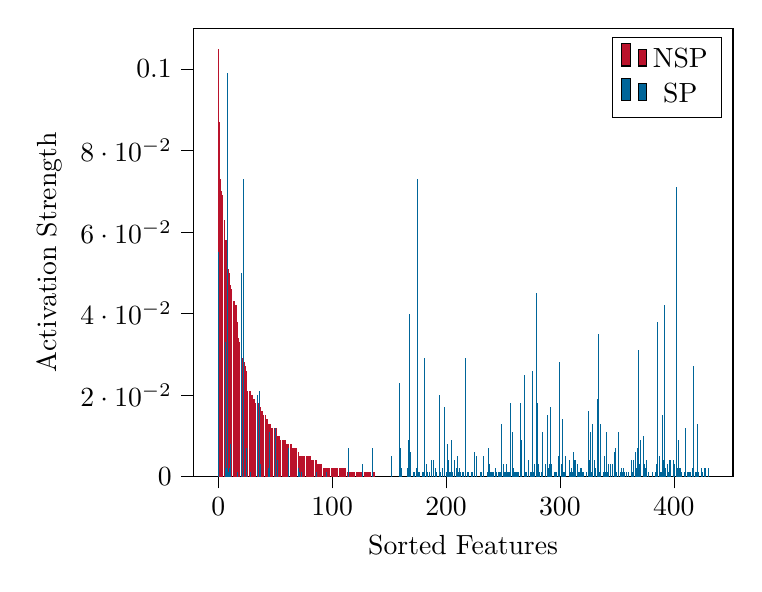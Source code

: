 % This file was created with tikzplotlib v0.10.1.post13.
\begin{tikzpicture}

\definecolor{darkgrey176}{RGB}{176,176,176}
\definecolor{firebrick1861843}{RGB}{186,18,43}
\definecolor{teal0101153}{RGB}{0,101,153}

\begin{axis}[
tick align=outside,
tick pos=left,
x grid style={darkgrey176},
xlabel={Sorted Features},
xmin=-21.94, xmax=451.94,
xtick style={color=black},
y grid style={darkgrey176},
ylabel={Activation Strength},
ymin=0, ymax=0.11,
ytick style={color=black}
]
\draw[draw=none,fill=firebrick1861843] (axis cs:-0.4,0) rectangle (axis cs:0.4,0.105);
\addlegendimage{ybar,ybar legend,draw=none,fill=firebrick1861843}
\addlegendentry{NSP}

\draw[draw=none,fill=firebrick1861843] (axis cs:0.6,0) rectangle (axis cs:1.4,0.087);
\draw[draw=none,fill=firebrick1861843] (axis cs:1.6,0) rectangle (axis cs:2.4,0.073);
\draw[draw=none,fill=firebrick1861843] (axis cs:2.6,0) rectangle (axis cs:3.4,0.07);
\draw[draw=none,fill=firebrick1861843] (axis cs:3.6,0) rectangle (axis cs:4.4,0.069);
\draw[draw=none,fill=firebrick1861843] (axis cs:4.6,0) rectangle (axis cs:5.4,0.063);
\draw[draw=none,fill=firebrick1861843] (axis cs:5.6,0) rectangle (axis cs:6.4,0.058);
\draw[draw=none,fill=firebrick1861843] (axis cs:6.6,0) rectangle (axis cs:7.4,0.058);
\draw[draw=none,fill=firebrick1861843] (axis cs:7.6,0) rectangle (axis cs:8.4,0.054);
\draw[draw=none,fill=firebrick1861843] (axis cs:8.6,0) rectangle (axis cs:9.4,0.051);
\draw[draw=none,fill=firebrick1861843] (axis cs:9.6,0) rectangle (axis cs:10.4,0.05);
\draw[draw=none,fill=firebrick1861843] (axis cs:10.6,0) rectangle (axis cs:11.4,0.047);
\draw[draw=none,fill=firebrick1861843] (axis cs:11.6,0) rectangle (axis cs:12.4,0.046);
\draw[draw=none,fill=firebrick1861843] (axis cs:12.6,0) rectangle (axis cs:13.4,0.043);
\draw[draw=none,fill=firebrick1861843] (axis cs:13.6,0) rectangle (axis cs:14.4,0.043);
\draw[draw=none,fill=firebrick1861843] (axis cs:14.6,0) rectangle (axis cs:15.4,0.042);
\draw[draw=none,fill=firebrick1861843] (axis cs:15.6,0) rectangle (axis cs:16.4,0.042);
\draw[draw=none,fill=firebrick1861843] (axis cs:16.6,0) rectangle (axis cs:17.4,0.038);
\draw[draw=none,fill=firebrick1861843] (axis cs:17.6,0) rectangle (axis cs:18.4,0.034);
\draw[draw=none,fill=firebrick1861843] (axis cs:18.6,0) rectangle (axis cs:19.4,0.033);
\draw[draw=none,fill=firebrick1861843] (axis cs:19.6,0) rectangle (axis cs:20.4,0.029);
\draw[draw=none,fill=firebrick1861843] (axis cs:20.6,0) rectangle (axis cs:21.4,0.029);
\draw[draw=none,fill=firebrick1861843] (axis cs:21.6,0) rectangle (axis cs:22.4,0.028);
\draw[draw=none,fill=firebrick1861843] (axis cs:22.6,0) rectangle (axis cs:23.4,0.028);
\draw[draw=none,fill=firebrick1861843] (axis cs:23.6,0) rectangle (axis cs:24.4,0.027);
\draw[draw=none,fill=firebrick1861843] (axis cs:24.6,0) rectangle (axis cs:25.4,0.026);
\draw[draw=none,fill=firebrick1861843] (axis cs:25.6,0) rectangle (axis cs:26.4,0.021);
\draw[draw=none,fill=firebrick1861843] (axis cs:26.6,0) rectangle (axis cs:27.4,0.021);
\draw[draw=none,fill=firebrick1861843] (axis cs:27.6,0) rectangle (axis cs:28.4,0.021);
\draw[draw=none,fill=firebrick1861843] (axis cs:28.6,0) rectangle (axis cs:29.4,0.02);
\draw[draw=none,fill=firebrick1861843] (axis cs:29.6,0) rectangle (axis cs:30.4,0.02);
\draw[draw=none,fill=firebrick1861843] (axis cs:30.6,0) rectangle (axis cs:31.4,0.019);
\draw[draw=none,fill=firebrick1861843] (axis cs:31.6,0) rectangle (axis cs:32.4,0.019);
\draw[draw=none,fill=firebrick1861843] (axis cs:32.6,0) rectangle (axis cs:33.4,0.018);
\draw[draw=none,fill=firebrick1861843] (axis cs:33.6,0) rectangle (axis cs:34.4,0.018);
\draw[draw=none,fill=firebrick1861843] (axis cs:34.6,0) rectangle (axis cs:35.4,0.018);
\draw[draw=none,fill=firebrick1861843] (axis cs:35.6,0) rectangle (axis cs:36.4,0.017);
\draw[draw=none,fill=firebrick1861843] (axis cs:36.6,0) rectangle (axis cs:37.4,0.017);
\draw[draw=none,fill=firebrick1861843] (axis cs:37.6,0) rectangle (axis cs:38.4,0.016);
\draw[draw=none,fill=firebrick1861843] (axis cs:38.6,0) rectangle (axis cs:39.4,0.016);
\draw[draw=none,fill=firebrick1861843] (axis cs:39.6,0) rectangle (axis cs:40.4,0.015);
\draw[draw=none,fill=firebrick1861843] (axis cs:40.6,0) rectangle (axis cs:41.4,0.015);
\draw[draw=none,fill=firebrick1861843] (axis cs:41.6,0) rectangle (axis cs:42.4,0.014);
\draw[draw=none,fill=firebrick1861843] (axis cs:42.6,0) rectangle (axis cs:43.4,0.014);
\draw[draw=none,fill=firebrick1861843] (axis cs:43.6,0) rectangle (axis cs:44.4,0.013);
\draw[draw=none,fill=firebrick1861843] (axis cs:44.6,0) rectangle (axis cs:45.4,0.013);
\draw[draw=none,fill=firebrick1861843] (axis cs:45.6,0) rectangle (axis cs:46.4,0.013);
\draw[draw=none,fill=firebrick1861843] (axis cs:46.6,0) rectangle (axis cs:47.4,0.012);
\draw[draw=none,fill=firebrick1861843] (axis cs:47.6,0) rectangle (axis cs:48.4,0.012);
\draw[draw=none,fill=firebrick1861843] (axis cs:48.6,0) rectangle (axis cs:49.4,0.012);
\draw[draw=none,fill=firebrick1861843] (axis cs:49.6,0) rectangle (axis cs:50.4,0.012);
\draw[draw=none,fill=firebrick1861843] (axis cs:50.6,0) rectangle (axis cs:51.4,0.012);
\draw[draw=none,fill=firebrick1861843] (axis cs:51.6,0) rectangle (axis cs:52.4,0.01);
\draw[draw=none,fill=firebrick1861843] (axis cs:52.6,0) rectangle (axis cs:53.4,0.01);
\draw[draw=none,fill=firebrick1861843] (axis cs:53.6,0) rectangle (axis cs:54.4,0.01);
\draw[draw=none,fill=firebrick1861843] (axis cs:54.6,0) rectangle (axis cs:55.4,0.009);
\draw[draw=none,fill=firebrick1861843] (axis cs:55.6,0) rectangle (axis cs:56.4,0.009);
\draw[draw=none,fill=firebrick1861843] (axis cs:56.6,0) rectangle (axis cs:57.4,0.009);
\draw[draw=none,fill=firebrick1861843] (axis cs:57.6,0) rectangle (axis cs:58.4,0.009);
\draw[draw=none,fill=firebrick1861843] (axis cs:58.6,0) rectangle (axis cs:59.4,0.009);
\draw[draw=none,fill=firebrick1861843] (axis cs:59.6,0) rectangle (axis cs:60.4,0.008);
\draw[draw=none,fill=firebrick1861843] (axis cs:60.6,0) rectangle (axis cs:61.4,0.008);
\draw[draw=none,fill=firebrick1861843] (axis cs:61.6,0) rectangle (axis cs:62.4,0.008);
\draw[draw=none,fill=firebrick1861843] (axis cs:62.6,0) rectangle (axis cs:63.4,0.008);
\draw[draw=none,fill=firebrick1861843] (axis cs:63.6,0) rectangle (axis cs:64.4,0.008);
\draw[draw=none,fill=firebrick1861843] (axis cs:64.6,0) rectangle (axis cs:65.4,0.007);
\draw[draw=none,fill=firebrick1861843] (axis cs:65.6,0) rectangle (axis cs:66.4,0.007);
\draw[draw=none,fill=firebrick1861843] (axis cs:66.6,0) rectangle (axis cs:67.4,0.007);
\draw[draw=none,fill=firebrick1861843] (axis cs:67.6,0) rectangle (axis cs:68.4,0.007);
\draw[draw=none,fill=firebrick1861843] (axis cs:68.6,0) rectangle (axis cs:69.4,0.007);
\draw[draw=none,fill=firebrick1861843] (axis cs:69.6,0) rectangle (axis cs:70.4,0.006);
\draw[draw=none,fill=firebrick1861843] (axis cs:70.6,0) rectangle (axis cs:71.4,0.005);
\draw[draw=none,fill=firebrick1861843] (axis cs:71.6,0) rectangle (axis cs:72.4,0.005);
\draw[draw=none,fill=firebrick1861843] (axis cs:72.6,0) rectangle (axis cs:73.4,0.005);
\draw[draw=none,fill=firebrick1861843] (axis cs:73.6,0) rectangle (axis cs:74.4,0.005);
\draw[draw=none,fill=firebrick1861843] (axis cs:74.6,0) rectangle (axis cs:75.4,0.005);
\draw[draw=none,fill=firebrick1861843] (axis cs:75.6,0) rectangle (axis cs:76.4,0.005);
\draw[draw=none,fill=firebrick1861843] (axis cs:76.6,0) rectangle (axis cs:77.4,0.005);
\draw[draw=none,fill=firebrick1861843] (axis cs:77.6,0) rectangle (axis cs:78.4,0.005);
\draw[draw=none,fill=firebrick1861843] (axis cs:78.6,0) rectangle (axis cs:79.4,0.005);
\draw[draw=none,fill=firebrick1861843] (axis cs:79.6,0) rectangle (axis cs:80.4,0.005);
\draw[draw=none,fill=firebrick1861843] (axis cs:80.6,0) rectangle (axis cs:81.4,0.005);
\draw[draw=none,fill=firebrick1861843] (axis cs:81.6,0) rectangle (axis cs:82.4,0.004);
\draw[draw=none,fill=firebrick1861843] (axis cs:82.6,0) rectangle (axis cs:83.4,0.004);
\draw[draw=none,fill=firebrick1861843] (axis cs:83.6,0) rectangle (axis cs:84.4,0.004);
\draw[draw=none,fill=firebrick1861843] (axis cs:84.6,0) rectangle (axis cs:85.4,0.004);
\draw[draw=none,fill=firebrick1861843] (axis cs:85.6,0) rectangle (axis cs:86.4,0.004);
\draw[draw=none,fill=firebrick1861843] (axis cs:86.6,0) rectangle (axis cs:87.4,0.003);
\draw[draw=none,fill=firebrick1861843] (axis cs:87.6,0) rectangle (axis cs:88.4,0.003);
\draw[draw=none,fill=firebrick1861843] (axis cs:88.6,0) rectangle (axis cs:89.4,0.003);
\draw[draw=none,fill=firebrick1861843] (axis cs:89.6,0) rectangle (axis cs:90.4,0.003);
\draw[draw=none,fill=firebrick1861843] (axis cs:90.6,0) rectangle (axis cs:91.4,0.003);
\draw[draw=none,fill=firebrick1861843] (axis cs:91.6,0) rectangle (axis cs:92.4,0.002);
\draw[draw=none,fill=firebrick1861843] (axis cs:92.6,0) rectangle (axis cs:93.4,0.002);
\draw[draw=none,fill=firebrick1861843] (axis cs:93.6,0) rectangle (axis cs:94.4,0.002);
\draw[draw=none,fill=firebrick1861843] (axis cs:94.6,0) rectangle (axis cs:95.4,0.002);
\draw[draw=none,fill=firebrick1861843] (axis cs:95.6,0) rectangle (axis cs:96.4,0.002);
\draw[draw=none,fill=firebrick1861843] (axis cs:96.6,0) rectangle (axis cs:97.4,0.002);
\draw[draw=none,fill=firebrick1861843] (axis cs:97.6,0) rectangle (axis cs:98.4,0.002);
\draw[draw=none,fill=firebrick1861843] (axis cs:98.6,0) rectangle (axis cs:99.4,0.002);
\draw[draw=none,fill=firebrick1861843] (axis cs:99.6,0) rectangle (axis cs:100.4,0.002);
\draw[draw=none,fill=firebrick1861843] (axis cs:100.6,0) rectangle (axis cs:101.4,0.002);
\draw[draw=none,fill=firebrick1861843] (axis cs:101.6,0) rectangle (axis cs:102.4,0.002);
\draw[draw=none,fill=firebrick1861843] (axis cs:102.6,0) rectangle (axis cs:103.4,0.002);
\draw[draw=none,fill=firebrick1861843] (axis cs:103.6,0) rectangle (axis cs:104.4,0.002);
\draw[draw=none,fill=firebrick1861843] (axis cs:104.6,0) rectangle (axis cs:105.4,0.002);
\draw[draw=none,fill=firebrick1861843] (axis cs:105.6,0) rectangle (axis cs:106.4,0.002);
\draw[draw=none,fill=firebrick1861843] (axis cs:106.6,0) rectangle (axis cs:107.4,0.002);
\draw[draw=none,fill=firebrick1861843] (axis cs:107.6,0) rectangle (axis cs:108.4,0.002);
\draw[draw=none,fill=firebrick1861843] (axis cs:108.6,0) rectangle (axis cs:109.4,0.002);
\draw[draw=none,fill=firebrick1861843] (axis cs:109.6,0) rectangle (axis cs:110.4,0.002);
\draw[draw=none,fill=firebrick1861843] (axis cs:110.6,0) rectangle (axis cs:111.4,0.002);
\draw[draw=none,fill=firebrick1861843] (axis cs:111.6,0) rectangle (axis cs:112.4,0.002);
\draw[draw=none,fill=firebrick1861843] (axis cs:112.6,0) rectangle (axis cs:113.4,0.001);
\draw[draw=none,fill=firebrick1861843] (axis cs:113.6,0) rectangle (axis cs:114.4,0.001);
\draw[draw=none,fill=firebrick1861843] (axis cs:114.6,0) rectangle (axis cs:115.4,0.001);
\draw[draw=none,fill=firebrick1861843] (axis cs:115.6,0) rectangle (axis cs:116.4,0.001);
\draw[draw=none,fill=firebrick1861843] (axis cs:116.6,0) rectangle (axis cs:117.4,0.001);
\draw[draw=none,fill=firebrick1861843] (axis cs:117.6,0) rectangle (axis cs:118.4,0.001);
\draw[draw=none,fill=firebrick1861843] (axis cs:118.6,0) rectangle (axis cs:119.4,0.001);
\draw[draw=none,fill=firebrick1861843] (axis cs:119.6,0) rectangle (axis cs:120.4,0.001);
\draw[draw=none,fill=firebrick1861843] (axis cs:120.6,0) rectangle (axis cs:121.4,0.001);
\draw[draw=none,fill=firebrick1861843] (axis cs:121.6,0) rectangle (axis cs:122.4,0.001);
\draw[draw=none,fill=firebrick1861843] (axis cs:122.6,0) rectangle (axis cs:123.4,0.001);
\draw[draw=none,fill=firebrick1861843] (axis cs:123.6,0) rectangle (axis cs:124.4,0.001);
\draw[draw=none,fill=firebrick1861843] (axis cs:124.6,0) rectangle (axis cs:125.4,0.001);
\draw[draw=none,fill=firebrick1861843] (axis cs:125.6,0) rectangle (axis cs:126.4,0.001);
\draw[draw=none,fill=firebrick1861843] (axis cs:126.6,0) rectangle (axis cs:127.4,0.001);
\draw[draw=none,fill=firebrick1861843] (axis cs:127.6,0) rectangle (axis cs:128.4,0.001);
\draw[draw=none,fill=firebrick1861843] (axis cs:128.6,0) rectangle (axis cs:129.4,0.001);
\draw[draw=none,fill=firebrick1861843] (axis cs:129.6,0) rectangle (axis cs:130.4,0.001);
\draw[draw=none,fill=firebrick1861843] (axis cs:130.6,0) rectangle (axis cs:131.4,0.001);
\draw[draw=none,fill=firebrick1861843] (axis cs:131.6,0) rectangle (axis cs:132.4,0.001);
\draw[draw=none,fill=firebrick1861843] (axis cs:132.6,0) rectangle (axis cs:133.4,0.001);
\draw[draw=none,fill=firebrick1861843] (axis cs:133.6,0) rectangle (axis cs:134.4,0.001);
\draw[draw=none,fill=firebrick1861843] (axis cs:134.6,0) rectangle (axis cs:135.4,0.001);
\draw[draw=none,fill=firebrick1861843] (axis cs:135.6,0) rectangle (axis cs:136.4,0.001);
\draw[draw=none,fill=firebrick1861843] (axis cs:136.6,0) rectangle (axis cs:137.4,0.001);
\draw[draw=none,fill=firebrick1861843] (axis cs:137.6,0) rectangle (axis cs:138.4,0.0);
\draw[draw=none,fill=firebrick1861843] (axis cs:138.6,0) rectangle (axis cs:139.4,0.0);
\draw[draw=none,fill=firebrick1861843] (axis cs:139.6,0) rectangle (axis cs:140.4,0.0);
\draw[draw=none,fill=firebrick1861843] (axis cs:140.6,0) rectangle (axis cs:141.4,0.0);
\draw[draw=none,fill=firebrick1861843] (axis cs:141.6,0) rectangle (axis cs:142.4,0.0);
\draw[draw=none,fill=firebrick1861843] (axis cs:142.6,0) rectangle (axis cs:143.4,0.0);
\draw[draw=none,fill=firebrick1861843] (axis cs:143.6,0) rectangle (axis cs:144.4,0.0);
\draw[draw=none,fill=firebrick1861843] (axis cs:144.6,0) rectangle (axis cs:145.4,0.0);
\draw[draw=none,fill=firebrick1861843] (axis cs:145.6,0) rectangle (axis cs:146.4,0.0);
\draw[draw=none,fill=firebrick1861843] (axis cs:146.6,0) rectangle (axis cs:147.4,0.0);
\draw[draw=none,fill=firebrick1861843] (axis cs:147.6,0) rectangle (axis cs:148.4,0.0);
\draw[draw=none,fill=firebrick1861843] (axis cs:148.6,0) rectangle (axis cs:149.4,0.0);
\draw[draw=none,fill=firebrick1861843] (axis cs:149.6,0) rectangle (axis cs:150.4,0.0);
\draw[draw=none,fill=firebrick1861843] (axis cs:150.6,0) rectangle (axis cs:151.4,0.0);
\draw[draw=none,fill=firebrick1861843] (axis cs:151.6,0) rectangle (axis cs:152.4,0.0);
\draw[draw=none,fill=firebrick1861843] (axis cs:152.6,0) rectangle (axis cs:153.4,0.0);
\draw[draw=none,fill=firebrick1861843] (axis cs:153.6,0) rectangle (axis cs:154.4,0.0);
\draw[draw=none,fill=firebrick1861843] (axis cs:154.6,0) rectangle (axis cs:155.4,0.0);
\draw[draw=none,fill=firebrick1861843] (axis cs:155.6,0) rectangle (axis cs:156.4,0.0);
\draw[draw=none,fill=firebrick1861843] (axis cs:156.6,0) rectangle (axis cs:157.4,0.0);
\draw[draw=none,fill=firebrick1861843] (axis cs:157.6,0) rectangle (axis cs:158.4,0.0);
\draw[draw=none,fill=firebrick1861843] (axis cs:158.6,0) rectangle (axis cs:159.4,0);
\draw[draw=none,fill=firebrick1861843] (axis cs:159.6,0) rectangle (axis cs:160.4,0);
\draw[draw=none,fill=firebrick1861843] (axis cs:160.6,0) rectangle (axis cs:161.4,0);
\draw[draw=none,fill=firebrick1861843] (axis cs:161.6,0) rectangle (axis cs:162.4,0);
\draw[draw=none,fill=firebrick1861843] (axis cs:162.6,0) rectangle (axis cs:163.4,0);
\draw[draw=none,fill=firebrick1861843] (axis cs:163.6,0) rectangle (axis cs:164.4,0);
\draw[draw=none,fill=firebrick1861843] (axis cs:164.6,0) rectangle (axis cs:165.4,0);
\draw[draw=none,fill=firebrick1861843] (axis cs:165.6,0) rectangle (axis cs:166.4,0);
\draw[draw=none,fill=firebrick1861843] (axis cs:166.6,0) rectangle (axis cs:167.4,0);
\draw[draw=none,fill=firebrick1861843] (axis cs:167.6,0) rectangle (axis cs:168.4,0);
\draw[draw=none,fill=firebrick1861843] (axis cs:168.6,0) rectangle (axis cs:169.4,0);
\draw[draw=none,fill=firebrick1861843] (axis cs:169.6,0) rectangle (axis cs:170.4,0);
\draw[draw=none,fill=firebrick1861843] (axis cs:170.6,0) rectangle (axis cs:171.4,0);
\draw[draw=none,fill=firebrick1861843] (axis cs:171.6,0) rectangle (axis cs:172.4,0);
\draw[draw=none,fill=firebrick1861843] (axis cs:172.6,0) rectangle (axis cs:173.4,0);
\draw[draw=none,fill=firebrick1861843] (axis cs:173.6,0) rectangle (axis cs:174.4,0);
\draw[draw=none,fill=firebrick1861843] (axis cs:174.6,0) rectangle (axis cs:175.4,0);
\draw[draw=none,fill=firebrick1861843] (axis cs:175.6,0) rectangle (axis cs:176.4,0);
\draw[draw=none,fill=firebrick1861843] (axis cs:176.6,0) rectangle (axis cs:177.4,0);
\draw[draw=none,fill=firebrick1861843] (axis cs:177.6,0) rectangle (axis cs:178.4,0);
\draw[draw=none,fill=firebrick1861843] (axis cs:178.6,0) rectangle (axis cs:179.4,0);
\draw[draw=none,fill=firebrick1861843] (axis cs:179.6,0) rectangle (axis cs:180.4,0);
\draw[draw=none,fill=firebrick1861843] (axis cs:180.6,0) rectangle (axis cs:181.4,0);
\draw[draw=none,fill=firebrick1861843] (axis cs:181.6,0) rectangle (axis cs:182.4,0);
\draw[draw=none,fill=firebrick1861843] (axis cs:182.6,0) rectangle (axis cs:183.4,0);
\draw[draw=none,fill=firebrick1861843] (axis cs:183.6,0) rectangle (axis cs:184.4,0);
\draw[draw=none,fill=firebrick1861843] (axis cs:184.6,0) rectangle (axis cs:185.4,0);
\draw[draw=none,fill=firebrick1861843] (axis cs:185.6,0) rectangle (axis cs:186.4,0);
\draw[draw=none,fill=firebrick1861843] (axis cs:186.6,0) rectangle (axis cs:187.4,0);
\draw[draw=none,fill=firebrick1861843] (axis cs:187.6,0) rectangle (axis cs:188.4,0);
\draw[draw=none,fill=firebrick1861843] (axis cs:188.6,0) rectangle (axis cs:189.4,0);
\draw[draw=none,fill=firebrick1861843] (axis cs:189.6,0) rectangle (axis cs:190.4,0);
\draw[draw=none,fill=firebrick1861843] (axis cs:190.6,0) rectangle (axis cs:191.4,0);
\draw[draw=none,fill=firebrick1861843] (axis cs:191.6,0) rectangle (axis cs:192.4,0);
\draw[draw=none,fill=firebrick1861843] (axis cs:192.6,0) rectangle (axis cs:193.4,0);
\draw[draw=none,fill=firebrick1861843] (axis cs:193.6,0) rectangle (axis cs:194.4,0);
\draw[draw=none,fill=firebrick1861843] (axis cs:194.6,0) rectangle (axis cs:195.4,0);
\draw[draw=none,fill=firebrick1861843] (axis cs:195.6,0) rectangle (axis cs:196.4,0);
\draw[draw=none,fill=firebrick1861843] (axis cs:196.6,0) rectangle (axis cs:197.4,0);
\draw[draw=none,fill=firebrick1861843] (axis cs:197.6,0) rectangle (axis cs:198.4,0);
\draw[draw=none,fill=firebrick1861843] (axis cs:198.6,0) rectangle (axis cs:199.4,0);
\draw[draw=none,fill=firebrick1861843] (axis cs:199.6,0) rectangle (axis cs:200.4,0);
\draw[draw=none,fill=firebrick1861843] (axis cs:200.6,0) rectangle (axis cs:201.4,0);
\draw[draw=none,fill=firebrick1861843] (axis cs:201.6,0) rectangle (axis cs:202.4,0);
\draw[draw=none,fill=firebrick1861843] (axis cs:202.6,0) rectangle (axis cs:203.4,0);
\draw[draw=none,fill=firebrick1861843] (axis cs:203.6,0) rectangle (axis cs:204.4,0);
\draw[draw=none,fill=firebrick1861843] (axis cs:204.6,0) rectangle (axis cs:205.4,0);
\draw[draw=none,fill=firebrick1861843] (axis cs:205.6,0) rectangle (axis cs:206.4,0);
\draw[draw=none,fill=firebrick1861843] (axis cs:206.6,0) rectangle (axis cs:207.4,0);
\draw[draw=none,fill=firebrick1861843] (axis cs:207.6,0) rectangle (axis cs:208.4,0);
\draw[draw=none,fill=firebrick1861843] (axis cs:208.6,0) rectangle (axis cs:209.4,0);
\draw[draw=none,fill=firebrick1861843] (axis cs:209.6,0) rectangle (axis cs:210.4,0);
\draw[draw=none,fill=firebrick1861843] (axis cs:210.6,0) rectangle (axis cs:211.4,0);
\draw[draw=none,fill=firebrick1861843] (axis cs:211.6,0) rectangle (axis cs:212.4,0);
\draw[draw=none,fill=firebrick1861843] (axis cs:212.6,0) rectangle (axis cs:213.4,0);
\draw[draw=none,fill=firebrick1861843] (axis cs:213.6,0) rectangle (axis cs:214.4,0);
\draw[draw=none,fill=firebrick1861843] (axis cs:214.6,0) rectangle (axis cs:215.4,0);
\draw[draw=none,fill=firebrick1861843] (axis cs:215.6,0) rectangle (axis cs:216.4,0);
\draw[draw=none,fill=firebrick1861843] (axis cs:216.6,0) rectangle (axis cs:217.4,0);
\draw[draw=none,fill=firebrick1861843] (axis cs:217.6,0) rectangle (axis cs:218.4,0);
\draw[draw=none,fill=firebrick1861843] (axis cs:218.6,0) rectangle (axis cs:219.4,0);
\draw[draw=none,fill=firebrick1861843] (axis cs:219.6,0) rectangle (axis cs:220.4,0);
\draw[draw=none,fill=firebrick1861843] (axis cs:220.6,0) rectangle (axis cs:221.4,0);
\draw[draw=none,fill=firebrick1861843] (axis cs:221.6,0) rectangle (axis cs:222.4,0);
\draw[draw=none,fill=firebrick1861843] (axis cs:222.6,0) rectangle (axis cs:223.4,0);
\draw[draw=none,fill=firebrick1861843] (axis cs:223.6,0) rectangle (axis cs:224.4,0);
\draw[draw=none,fill=firebrick1861843] (axis cs:224.6,0) rectangle (axis cs:225.4,0);
\draw[draw=none,fill=firebrick1861843] (axis cs:225.6,0) rectangle (axis cs:226.4,0);
\draw[draw=none,fill=firebrick1861843] (axis cs:226.6,0) rectangle (axis cs:227.4,0);
\draw[draw=none,fill=firebrick1861843] (axis cs:227.6,0) rectangle (axis cs:228.4,0);
\draw[draw=none,fill=firebrick1861843] (axis cs:228.6,0) rectangle (axis cs:229.4,0);
\draw[draw=none,fill=firebrick1861843] (axis cs:229.6,0) rectangle (axis cs:230.4,0);
\draw[draw=none,fill=firebrick1861843] (axis cs:230.6,0) rectangle (axis cs:231.4,0);
\draw[draw=none,fill=firebrick1861843] (axis cs:231.6,0) rectangle (axis cs:232.4,0);
\draw[draw=none,fill=firebrick1861843] (axis cs:232.6,0) rectangle (axis cs:233.4,0);
\draw[draw=none,fill=firebrick1861843] (axis cs:233.6,0) rectangle (axis cs:234.4,0);
\draw[draw=none,fill=firebrick1861843] (axis cs:234.6,0) rectangle (axis cs:235.4,0);
\draw[draw=none,fill=firebrick1861843] (axis cs:235.6,0) rectangle (axis cs:236.4,0);
\draw[draw=none,fill=firebrick1861843] (axis cs:236.6,0) rectangle (axis cs:237.4,0);
\draw[draw=none,fill=firebrick1861843] (axis cs:237.6,0) rectangle (axis cs:238.4,0);
\draw[draw=none,fill=firebrick1861843] (axis cs:238.6,0) rectangle (axis cs:239.4,0);
\draw[draw=none,fill=firebrick1861843] (axis cs:239.6,0) rectangle (axis cs:240.4,0);
\draw[draw=none,fill=firebrick1861843] (axis cs:240.6,0) rectangle (axis cs:241.4,0);
\draw[draw=none,fill=firebrick1861843] (axis cs:241.6,0) rectangle (axis cs:242.4,0);
\draw[draw=none,fill=firebrick1861843] (axis cs:242.6,0) rectangle (axis cs:243.4,0);
\draw[draw=none,fill=firebrick1861843] (axis cs:243.6,0) rectangle (axis cs:244.4,0);
\draw[draw=none,fill=firebrick1861843] (axis cs:244.6,0) rectangle (axis cs:245.4,0);
\draw[draw=none,fill=firebrick1861843] (axis cs:245.6,0) rectangle (axis cs:246.4,0);
\draw[draw=none,fill=firebrick1861843] (axis cs:246.6,0) rectangle (axis cs:247.4,0);
\draw[draw=none,fill=firebrick1861843] (axis cs:247.6,0) rectangle (axis cs:248.4,0);
\draw[draw=none,fill=firebrick1861843] (axis cs:248.6,0) rectangle (axis cs:249.4,0);
\draw[draw=none,fill=firebrick1861843] (axis cs:249.6,0) rectangle (axis cs:250.4,0);
\draw[draw=none,fill=firebrick1861843] (axis cs:250.6,0) rectangle (axis cs:251.4,0);
\draw[draw=none,fill=firebrick1861843] (axis cs:251.6,0) rectangle (axis cs:252.4,0);
\draw[draw=none,fill=firebrick1861843] (axis cs:252.6,0) rectangle (axis cs:253.4,0);
\draw[draw=none,fill=firebrick1861843] (axis cs:253.6,0) rectangle (axis cs:254.4,0);
\draw[draw=none,fill=firebrick1861843] (axis cs:254.6,0) rectangle (axis cs:255.4,0);
\draw[draw=none,fill=firebrick1861843] (axis cs:255.6,0) rectangle (axis cs:256.4,0);
\draw[draw=none,fill=firebrick1861843] (axis cs:256.6,0) rectangle (axis cs:257.4,0);
\draw[draw=none,fill=firebrick1861843] (axis cs:257.6,0) rectangle (axis cs:258.4,0);
\draw[draw=none,fill=firebrick1861843] (axis cs:258.6,0) rectangle (axis cs:259.4,0);
\draw[draw=none,fill=firebrick1861843] (axis cs:259.6,0) rectangle (axis cs:260.4,0);
\draw[draw=none,fill=firebrick1861843] (axis cs:260.6,0) rectangle (axis cs:261.4,0);
\draw[draw=none,fill=firebrick1861843] (axis cs:261.6,0) rectangle (axis cs:262.4,0);
\draw[draw=none,fill=firebrick1861843] (axis cs:262.6,0) rectangle (axis cs:263.4,0);
\draw[draw=none,fill=firebrick1861843] (axis cs:263.6,0) rectangle (axis cs:264.4,0);
\draw[draw=none,fill=firebrick1861843] (axis cs:264.6,0) rectangle (axis cs:265.4,0);
\draw[draw=none,fill=firebrick1861843] (axis cs:265.6,0) rectangle (axis cs:266.4,0);
\draw[draw=none,fill=firebrick1861843] (axis cs:266.6,0) rectangle (axis cs:267.4,0);
\draw[draw=none,fill=firebrick1861843] (axis cs:267.6,0) rectangle (axis cs:268.4,0);
\draw[draw=none,fill=firebrick1861843] (axis cs:268.6,0) rectangle (axis cs:269.4,0);
\draw[draw=none,fill=firebrick1861843] (axis cs:269.6,0) rectangle (axis cs:270.4,0);
\draw[draw=none,fill=firebrick1861843] (axis cs:270.6,0) rectangle (axis cs:271.4,0);
\draw[draw=none,fill=firebrick1861843] (axis cs:271.6,0) rectangle (axis cs:272.4,0);
\draw[draw=none,fill=firebrick1861843] (axis cs:272.6,0) rectangle (axis cs:273.4,0);
\draw[draw=none,fill=firebrick1861843] (axis cs:273.6,0) rectangle (axis cs:274.4,0);
\draw[draw=none,fill=firebrick1861843] (axis cs:274.6,0) rectangle (axis cs:275.4,0);
\draw[draw=none,fill=firebrick1861843] (axis cs:275.6,0) rectangle (axis cs:276.4,0);
\draw[draw=none,fill=firebrick1861843] (axis cs:276.6,0) rectangle (axis cs:277.4,0);
\draw[draw=none,fill=firebrick1861843] (axis cs:277.6,0) rectangle (axis cs:278.4,0);
\draw[draw=none,fill=firebrick1861843] (axis cs:278.6,0) rectangle (axis cs:279.4,0);
\draw[draw=none,fill=firebrick1861843] (axis cs:279.6,0) rectangle (axis cs:280.4,0);
\draw[draw=none,fill=firebrick1861843] (axis cs:280.6,0) rectangle (axis cs:281.4,0);
\draw[draw=none,fill=firebrick1861843] (axis cs:281.6,0) rectangle (axis cs:282.4,0);
\draw[draw=none,fill=firebrick1861843] (axis cs:282.6,0) rectangle (axis cs:283.4,0);
\draw[draw=none,fill=firebrick1861843] (axis cs:283.6,0) rectangle (axis cs:284.4,0);
\draw[draw=none,fill=firebrick1861843] (axis cs:284.6,0) rectangle (axis cs:285.4,0);
\draw[draw=none,fill=firebrick1861843] (axis cs:285.6,0) rectangle (axis cs:286.4,0);
\draw[draw=none,fill=firebrick1861843] (axis cs:286.6,0) rectangle (axis cs:287.4,0);
\draw[draw=none,fill=firebrick1861843] (axis cs:287.6,0) rectangle (axis cs:288.4,0);
\draw[draw=none,fill=firebrick1861843] (axis cs:288.6,0) rectangle (axis cs:289.4,0);
\draw[draw=none,fill=firebrick1861843] (axis cs:289.6,0) rectangle (axis cs:290.4,0);
\draw[draw=none,fill=firebrick1861843] (axis cs:290.6,0) rectangle (axis cs:291.4,0);
\draw[draw=none,fill=firebrick1861843] (axis cs:291.6,0) rectangle (axis cs:292.4,0);
\draw[draw=none,fill=firebrick1861843] (axis cs:292.6,0) rectangle (axis cs:293.4,0);
\draw[draw=none,fill=firebrick1861843] (axis cs:293.6,0) rectangle (axis cs:294.4,0);
\draw[draw=none,fill=firebrick1861843] (axis cs:294.6,0) rectangle (axis cs:295.4,0);
\draw[draw=none,fill=firebrick1861843] (axis cs:295.6,0) rectangle (axis cs:296.4,0);
\draw[draw=none,fill=firebrick1861843] (axis cs:296.6,0) rectangle (axis cs:297.4,0);
\draw[draw=none,fill=firebrick1861843] (axis cs:297.6,0) rectangle (axis cs:298.4,0);
\draw[draw=none,fill=firebrick1861843] (axis cs:298.6,0) rectangle (axis cs:299.4,0);
\draw[draw=none,fill=firebrick1861843] (axis cs:299.6,0) rectangle (axis cs:300.4,0);
\draw[draw=none,fill=firebrick1861843] (axis cs:300.6,0) rectangle (axis cs:301.4,0);
\draw[draw=none,fill=firebrick1861843] (axis cs:301.6,0) rectangle (axis cs:302.4,0);
\draw[draw=none,fill=firebrick1861843] (axis cs:302.6,0) rectangle (axis cs:303.4,0);
\draw[draw=none,fill=firebrick1861843] (axis cs:303.6,0) rectangle (axis cs:304.4,0);
\draw[draw=none,fill=firebrick1861843] (axis cs:304.6,0) rectangle (axis cs:305.4,0);
\draw[draw=none,fill=firebrick1861843] (axis cs:305.6,0) rectangle (axis cs:306.4,0);
\draw[draw=none,fill=firebrick1861843] (axis cs:306.6,0) rectangle (axis cs:307.4,0);
\draw[draw=none,fill=firebrick1861843] (axis cs:307.6,0) rectangle (axis cs:308.4,0);
\draw[draw=none,fill=firebrick1861843] (axis cs:308.6,0) rectangle (axis cs:309.4,0);
\draw[draw=none,fill=firebrick1861843] (axis cs:309.6,0) rectangle (axis cs:310.4,0);
\draw[draw=none,fill=firebrick1861843] (axis cs:310.6,0) rectangle (axis cs:311.4,0);
\draw[draw=none,fill=firebrick1861843] (axis cs:311.6,0) rectangle (axis cs:312.4,0);
\draw[draw=none,fill=firebrick1861843] (axis cs:312.6,0) rectangle (axis cs:313.4,0);
\draw[draw=none,fill=firebrick1861843] (axis cs:313.6,0) rectangle (axis cs:314.4,0);
\draw[draw=none,fill=firebrick1861843] (axis cs:314.6,0) rectangle (axis cs:315.4,0);
\draw[draw=none,fill=firebrick1861843] (axis cs:315.6,0) rectangle (axis cs:316.4,0);
\draw[draw=none,fill=firebrick1861843] (axis cs:316.6,0) rectangle (axis cs:317.4,0);
\draw[draw=none,fill=firebrick1861843] (axis cs:317.6,0) rectangle (axis cs:318.4,0);
\draw[draw=none,fill=firebrick1861843] (axis cs:318.6,0) rectangle (axis cs:319.4,0);
\draw[draw=none,fill=firebrick1861843] (axis cs:319.6,0) rectangle (axis cs:320.4,0);
\draw[draw=none,fill=firebrick1861843] (axis cs:320.6,0) rectangle (axis cs:321.4,0);
\draw[draw=none,fill=firebrick1861843] (axis cs:321.6,0) rectangle (axis cs:322.4,0);
\draw[draw=none,fill=firebrick1861843] (axis cs:322.6,0) rectangle (axis cs:323.4,0);
\draw[draw=none,fill=firebrick1861843] (axis cs:323.6,0) rectangle (axis cs:324.4,0);
\draw[draw=none,fill=firebrick1861843] (axis cs:324.6,0) rectangle (axis cs:325.4,0);
\draw[draw=none,fill=firebrick1861843] (axis cs:325.6,0) rectangle (axis cs:326.4,0);
\draw[draw=none,fill=firebrick1861843] (axis cs:326.6,0) rectangle (axis cs:327.4,0);
\draw[draw=none,fill=firebrick1861843] (axis cs:327.6,0) rectangle (axis cs:328.4,0);
\draw[draw=none,fill=firebrick1861843] (axis cs:328.6,0) rectangle (axis cs:329.4,0);
\draw[draw=none,fill=firebrick1861843] (axis cs:329.6,0) rectangle (axis cs:330.4,0);
\draw[draw=none,fill=firebrick1861843] (axis cs:330.6,0) rectangle (axis cs:331.4,0);
\draw[draw=none,fill=firebrick1861843] (axis cs:331.6,0) rectangle (axis cs:332.4,0);
\draw[draw=none,fill=firebrick1861843] (axis cs:332.6,0) rectangle (axis cs:333.4,0);
\draw[draw=none,fill=firebrick1861843] (axis cs:333.6,0) rectangle (axis cs:334.4,0);
\draw[draw=none,fill=firebrick1861843] (axis cs:334.6,0) rectangle (axis cs:335.4,0);
\draw[draw=none,fill=firebrick1861843] (axis cs:335.6,0) rectangle (axis cs:336.4,0);
\draw[draw=none,fill=firebrick1861843] (axis cs:336.6,0) rectangle (axis cs:337.4,0);
\draw[draw=none,fill=firebrick1861843] (axis cs:337.6,0) rectangle (axis cs:338.4,0);
\draw[draw=none,fill=firebrick1861843] (axis cs:338.6,0) rectangle (axis cs:339.4,0);
\draw[draw=none,fill=firebrick1861843] (axis cs:339.6,0) rectangle (axis cs:340.4,0);
\draw[draw=none,fill=firebrick1861843] (axis cs:340.6,0) rectangle (axis cs:341.4,0);
\draw[draw=none,fill=firebrick1861843] (axis cs:341.6,0) rectangle (axis cs:342.4,0);
\draw[draw=none,fill=firebrick1861843] (axis cs:342.6,0) rectangle (axis cs:343.4,0);
\draw[draw=none,fill=firebrick1861843] (axis cs:343.6,0) rectangle (axis cs:344.4,0);
\draw[draw=none,fill=firebrick1861843] (axis cs:344.6,0) rectangle (axis cs:345.4,0);
\draw[draw=none,fill=firebrick1861843] (axis cs:345.6,0) rectangle (axis cs:346.4,0);
\draw[draw=none,fill=firebrick1861843] (axis cs:346.6,0) rectangle (axis cs:347.4,0);
\draw[draw=none,fill=firebrick1861843] (axis cs:347.6,0) rectangle (axis cs:348.4,0);
\draw[draw=none,fill=firebrick1861843] (axis cs:348.6,0) rectangle (axis cs:349.4,0);
\draw[draw=none,fill=firebrick1861843] (axis cs:349.6,0) rectangle (axis cs:350.4,0);
\draw[draw=none,fill=firebrick1861843] (axis cs:350.6,0) rectangle (axis cs:351.4,0);
\draw[draw=none,fill=firebrick1861843] (axis cs:351.6,0) rectangle (axis cs:352.4,0);
\draw[draw=none,fill=firebrick1861843] (axis cs:352.6,0) rectangle (axis cs:353.4,0);
\draw[draw=none,fill=firebrick1861843] (axis cs:353.6,0) rectangle (axis cs:354.4,0);
\draw[draw=none,fill=firebrick1861843] (axis cs:354.6,0) rectangle (axis cs:355.4,0);
\draw[draw=none,fill=firebrick1861843] (axis cs:355.6,0) rectangle (axis cs:356.4,0);
\draw[draw=none,fill=firebrick1861843] (axis cs:356.6,0) rectangle (axis cs:357.4,0);
\draw[draw=none,fill=firebrick1861843] (axis cs:357.6,0) rectangle (axis cs:358.4,0);
\draw[draw=none,fill=firebrick1861843] (axis cs:358.6,0) rectangle (axis cs:359.4,0);
\draw[draw=none,fill=firebrick1861843] (axis cs:359.6,0) rectangle (axis cs:360.4,0);
\draw[draw=none,fill=firebrick1861843] (axis cs:360.6,0) rectangle (axis cs:361.4,0);
\draw[draw=none,fill=firebrick1861843] (axis cs:361.6,0) rectangle (axis cs:362.4,0);
\draw[draw=none,fill=firebrick1861843] (axis cs:362.6,0) rectangle (axis cs:363.4,0);
\draw[draw=none,fill=firebrick1861843] (axis cs:363.6,0) rectangle (axis cs:364.4,0);
\draw[draw=none,fill=firebrick1861843] (axis cs:364.6,0) rectangle (axis cs:365.4,0);
\draw[draw=none,fill=firebrick1861843] (axis cs:365.6,0) rectangle (axis cs:366.4,0);
\draw[draw=none,fill=firebrick1861843] (axis cs:366.6,0) rectangle (axis cs:367.4,0);
\draw[draw=none,fill=firebrick1861843] (axis cs:367.6,0) rectangle (axis cs:368.4,0);
\draw[draw=none,fill=firebrick1861843] (axis cs:368.6,0) rectangle (axis cs:369.4,0);
\draw[draw=none,fill=firebrick1861843] (axis cs:369.6,0) rectangle (axis cs:370.4,0);
\draw[draw=none,fill=firebrick1861843] (axis cs:370.6,0) rectangle (axis cs:371.4,0);
\draw[draw=none,fill=firebrick1861843] (axis cs:371.6,0) rectangle (axis cs:372.4,0);
\draw[draw=none,fill=firebrick1861843] (axis cs:372.6,0) rectangle (axis cs:373.4,0);
\draw[draw=none,fill=firebrick1861843] (axis cs:373.6,0) rectangle (axis cs:374.4,0);
\draw[draw=none,fill=firebrick1861843] (axis cs:374.6,0) rectangle (axis cs:375.4,0);
\draw[draw=none,fill=firebrick1861843] (axis cs:375.6,0) rectangle (axis cs:376.4,0);
\draw[draw=none,fill=firebrick1861843] (axis cs:376.6,0) rectangle (axis cs:377.4,0);
\draw[draw=none,fill=firebrick1861843] (axis cs:377.6,0) rectangle (axis cs:378.4,0);
\draw[draw=none,fill=firebrick1861843] (axis cs:378.6,0) rectangle (axis cs:379.4,0);
\draw[draw=none,fill=firebrick1861843] (axis cs:379.6,0) rectangle (axis cs:380.4,0);
\draw[draw=none,fill=firebrick1861843] (axis cs:380.6,0) rectangle (axis cs:381.4,0);
\draw[draw=none,fill=firebrick1861843] (axis cs:381.6,0) rectangle (axis cs:382.4,0);
\draw[draw=none,fill=firebrick1861843] (axis cs:382.6,0) rectangle (axis cs:383.4,0);
\draw[draw=none,fill=firebrick1861843] (axis cs:383.6,0) rectangle (axis cs:384.4,0);
\draw[draw=none,fill=firebrick1861843] (axis cs:384.6,0) rectangle (axis cs:385.4,0);
\draw[draw=none,fill=firebrick1861843] (axis cs:385.6,0) rectangle (axis cs:386.4,0);
\draw[draw=none,fill=firebrick1861843] (axis cs:386.6,0) rectangle (axis cs:387.4,0);
\draw[draw=none,fill=firebrick1861843] (axis cs:387.6,0) rectangle (axis cs:388.4,0);
\draw[draw=none,fill=firebrick1861843] (axis cs:388.6,0) rectangle (axis cs:389.4,0);
\draw[draw=none,fill=firebrick1861843] (axis cs:389.6,0) rectangle (axis cs:390.4,0);
\draw[draw=none,fill=firebrick1861843] (axis cs:390.6,0) rectangle (axis cs:391.4,0);
\draw[draw=none,fill=firebrick1861843] (axis cs:391.6,0) rectangle (axis cs:392.4,0);
\draw[draw=none,fill=firebrick1861843] (axis cs:392.6,0) rectangle (axis cs:393.4,0);
\draw[draw=none,fill=firebrick1861843] (axis cs:393.6,0) rectangle (axis cs:394.4,0);
\draw[draw=none,fill=firebrick1861843] (axis cs:394.6,0) rectangle (axis cs:395.4,0);
\draw[draw=none,fill=firebrick1861843] (axis cs:395.6,0) rectangle (axis cs:396.4,0);
\draw[draw=none,fill=firebrick1861843] (axis cs:396.6,0) rectangle (axis cs:397.4,0);
\draw[draw=none,fill=firebrick1861843] (axis cs:397.6,0) rectangle (axis cs:398.4,0);
\draw[draw=none,fill=firebrick1861843] (axis cs:398.6,0) rectangle (axis cs:399.4,0);
\draw[draw=none,fill=firebrick1861843] (axis cs:399.6,0) rectangle (axis cs:400.4,0);
\draw[draw=none,fill=firebrick1861843] (axis cs:400.6,0) rectangle (axis cs:401.4,0);
\draw[draw=none,fill=firebrick1861843] (axis cs:401.6,0) rectangle (axis cs:402.4,0);
\draw[draw=none,fill=firebrick1861843] (axis cs:402.6,0) rectangle (axis cs:403.4,0);
\draw[draw=none,fill=firebrick1861843] (axis cs:403.6,0) rectangle (axis cs:404.4,0);
\draw[draw=none,fill=firebrick1861843] (axis cs:404.6,0) rectangle (axis cs:405.4,0);
\draw[draw=none,fill=firebrick1861843] (axis cs:405.6,0) rectangle (axis cs:406.4,0);
\draw[draw=none,fill=firebrick1861843] (axis cs:406.6,0) rectangle (axis cs:407.4,0);
\draw[draw=none,fill=firebrick1861843] (axis cs:407.6,0) rectangle (axis cs:408.4,0);
\draw[draw=none,fill=firebrick1861843] (axis cs:408.6,0) rectangle (axis cs:409.4,0);
\draw[draw=none,fill=firebrick1861843] (axis cs:409.6,0) rectangle (axis cs:410.4,0);
\draw[draw=none,fill=firebrick1861843] (axis cs:410.6,0) rectangle (axis cs:411.4,0);
\draw[draw=none,fill=firebrick1861843] (axis cs:411.6,0) rectangle (axis cs:412.4,0);
\draw[draw=none,fill=firebrick1861843] (axis cs:412.6,0) rectangle (axis cs:413.4,0);
\draw[draw=none,fill=firebrick1861843] (axis cs:413.6,0) rectangle (axis cs:414.4,0);
\draw[draw=none,fill=firebrick1861843] (axis cs:414.6,0) rectangle (axis cs:415.4,0);
\draw[draw=none,fill=firebrick1861843] (axis cs:415.6,0) rectangle (axis cs:416.4,0);
\draw[draw=none,fill=firebrick1861843] (axis cs:416.6,0) rectangle (axis cs:417.4,0);
\draw[draw=none,fill=firebrick1861843] (axis cs:417.6,0) rectangle (axis cs:418.4,0);
\draw[draw=none,fill=firebrick1861843] (axis cs:418.6,0) rectangle (axis cs:419.4,0);
\draw[draw=none,fill=firebrick1861843] (axis cs:419.6,0) rectangle (axis cs:420.4,0);
\draw[draw=none,fill=firebrick1861843] (axis cs:420.6,0) rectangle (axis cs:421.4,0);
\draw[draw=none,fill=firebrick1861843] (axis cs:421.6,0) rectangle (axis cs:422.4,0);
\draw[draw=none,fill=firebrick1861843] (axis cs:422.6,0) rectangle (axis cs:423.4,0);
\draw[draw=none,fill=firebrick1861843] (axis cs:423.6,0) rectangle (axis cs:424.4,0);
\draw[draw=none,fill=firebrick1861843] (axis cs:424.6,0) rectangle (axis cs:425.4,0);
\draw[draw=none,fill=firebrick1861843] (axis cs:425.6,0) rectangle (axis cs:426.4,0);
\draw[draw=none,fill=firebrick1861843] (axis cs:426.6,0) rectangle (axis cs:427.4,0);
\draw[draw=none,fill=firebrick1861843] (axis cs:427.6,0) rectangle (axis cs:428.4,0);
\draw[draw=none,fill=firebrick1861843] (axis cs:428.6,0) rectangle (axis cs:429.4,0);
\draw[draw=none,fill=firebrick1861843] (axis cs:429.6,0) rectangle (axis cs:430.4,0);
\draw[draw=none,fill=teal0101153] (axis cs:-0.4,0) rectangle (axis cs:0.4,0.055);
\addlegendimage{ybar,ybar legend,draw=none,fill=teal0101153}
\addlegendentry{SP}

\draw[draw=none,fill=teal0101153] (axis cs:0.6,0) rectangle (axis cs:1.4,0);
\draw[draw=none,fill=teal0101153] (axis cs:1.6,0) rectangle (axis cs:2.4,0);
\draw[draw=none,fill=teal0101153] (axis cs:2.6,0) rectangle (axis cs:3.4,0);
\draw[draw=none,fill=teal0101153] (axis cs:3.6,0) rectangle (axis cs:4.4,0);
\draw[draw=none,fill=teal0101153] (axis cs:4.6,0) rectangle (axis cs:5.4,0);
\draw[draw=none,fill=teal0101153] (axis cs:5.6,0) rectangle (axis cs:6.4,0.033);
\draw[draw=none,fill=teal0101153] (axis cs:6.6,0) rectangle (axis cs:7.4,0.002);
\draw[draw=none,fill=teal0101153] (axis cs:7.6,0) rectangle (axis cs:8.4,0.099);
\draw[draw=none,fill=teal0101153] (axis cs:8.6,0) rectangle (axis cs:9.4,0.001);
\draw[draw=none,fill=teal0101153] (axis cs:9.6,0) rectangle (axis cs:10.4,0.002);
\draw[draw=none,fill=teal0101153] (axis cs:10.6,0) rectangle (axis cs:11.4,0.008);
\draw[draw=none,fill=teal0101153] (axis cs:11.6,0) rectangle (axis cs:12.4,0);
\draw[draw=none,fill=teal0101153] (axis cs:12.6,0) rectangle (axis cs:13.4,0);
\draw[draw=none,fill=teal0101153] (axis cs:13.6,0) rectangle (axis cs:14.4,0);
\draw[draw=none,fill=teal0101153] (axis cs:14.6,0) rectangle (axis cs:15.4,0.0);
\draw[draw=none,fill=teal0101153] (axis cs:15.6,0) rectangle (axis cs:16.4,0);
\draw[draw=none,fill=teal0101153] (axis cs:16.6,0) rectangle (axis cs:17.4,0.001);
\draw[draw=none,fill=teal0101153] (axis cs:17.6,0) rectangle (axis cs:18.4,0);
\draw[draw=none,fill=teal0101153] (axis cs:18.6,0) rectangle (axis cs:19.4,0);
\draw[draw=none,fill=teal0101153] (axis cs:19.6,0) rectangle (axis cs:20.4,0.05);
\draw[draw=none,fill=teal0101153] (axis cs:20.6,0) rectangle (axis cs:21.4,0);
\draw[draw=none,fill=teal0101153] (axis cs:21.6,0) rectangle (axis cs:22.4,0.073);
\draw[draw=none,fill=teal0101153] (axis cs:22.6,0) rectangle (axis cs:23.4,0);
\draw[draw=none,fill=teal0101153] (axis cs:23.6,0) rectangle (axis cs:24.4,0);
\draw[draw=none,fill=teal0101153] (axis cs:24.6,0) rectangle (axis cs:25.4,0.007);
\draw[draw=none,fill=teal0101153] (axis cs:25.6,0) rectangle (axis cs:26.4,0);
\draw[draw=none,fill=teal0101153] (axis cs:26.6,0) rectangle (axis cs:27.4,0);
\draw[draw=none,fill=teal0101153] (axis cs:27.6,0) rectangle (axis cs:28.4,0.001);
\draw[draw=none,fill=teal0101153] (axis cs:28.6,0) rectangle (axis cs:29.4,0);
\draw[draw=none,fill=teal0101153] (axis cs:29.6,0) rectangle (axis cs:30.4,0);
\draw[draw=none,fill=teal0101153] (axis cs:30.6,0) rectangle (axis cs:31.4,0);
\draw[draw=none,fill=teal0101153] (axis cs:31.6,0) rectangle (axis cs:32.4,0);
\draw[draw=none,fill=teal0101153] (axis cs:32.6,0) rectangle (axis cs:33.4,0);
\draw[draw=none,fill=teal0101153] (axis cs:33.6,0) rectangle (axis cs:34.4,0.02);
\draw[draw=none,fill=teal0101153] (axis cs:34.6,0) rectangle (axis cs:35.4,0);
\draw[draw=none,fill=teal0101153] (axis cs:35.6,0) rectangle (axis cs:36.4,0.021);
\draw[draw=none,fill=teal0101153] (axis cs:36.6,0) rectangle (axis cs:37.4,0.003);
\draw[draw=none,fill=teal0101153] (axis cs:37.6,0) rectangle (axis cs:38.4,0);
\draw[draw=none,fill=teal0101153] (axis cs:38.6,0) rectangle (axis cs:39.4,0);
\draw[draw=none,fill=teal0101153] (axis cs:39.6,0) rectangle (axis cs:40.4,0);
\draw[draw=none,fill=teal0101153] (axis cs:40.6,0) rectangle (axis cs:41.4,0);
\draw[draw=none,fill=teal0101153] (axis cs:41.6,0) rectangle (axis cs:42.4,0);
\draw[draw=none,fill=teal0101153] (axis cs:42.6,0) rectangle (axis cs:43.4,0);
\draw[draw=none,fill=teal0101153] (axis cs:43.6,0) rectangle (axis cs:44.4,0.002);
\draw[draw=none,fill=teal0101153] (axis cs:44.6,0) rectangle (axis cs:45.4,0.011);
\draw[draw=none,fill=teal0101153] (axis cs:45.6,0) rectangle (axis cs:46.4,0);
\draw[draw=none,fill=teal0101153] (axis cs:46.6,0) rectangle (axis cs:47.4,0);
\draw[draw=none,fill=teal0101153] (axis cs:47.6,0) rectangle (axis cs:48.4,0);
\draw[draw=none,fill=teal0101153] (axis cs:48.6,0) rectangle (axis cs:49.4,0);
\draw[draw=none,fill=teal0101153] (axis cs:49.6,0) rectangle (axis cs:50.4,0.012);
\draw[draw=none,fill=teal0101153] (axis cs:50.6,0) rectangle (axis cs:51.4,0);
\draw[draw=none,fill=teal0101153] (axis cs:51.6,0) rectangle (axis cs:52.4,0.004);
\draw[draw=none,fill=teal0101153] (axis cs:52.6,0) rectangle (axis cs:53.4,0);
\draw[draw=none,fill=teal0101153] (axis cs:53.6,0) rectangle (axis cs:54.4,0);
\draw[draw=none,fill=teal0101153] (axis cs:54.6,0) rectangle (axis cs:55.4,0);
\draw[draw=none,fill=teal0101153] (axis cs:55.6,0) rectangle (axis cs:56.4,0);
\draw[draw=none,fill=teal0101153] (axis cs:56.6,0) rectangle (axis cs:57.4,0);
\draw[draw=none,fill=teal0101153] (axis cs:57.6,0) rectangle (axis cs:58.4,0);
\draw[draw=none,fill=teal0101153] (axis cs:58.6,0) rectangle (axis cs:59.4,0);
\draw[draw=none,fill=teal0101153] (axis cs:59.6,0) rectangle (axis cs:60.4,0);
\draw[draw=none,fill=teal0101153] (axis cs:60.6,0) rectangle (axis cs:61.4,0);
\draw[draw=none,fill=teal0101153] (axis cs:61.6,0) rectangle (axis cs:62.4,0.007);
\draw[draw=none,fill=teal0101153] (axis cs:62.6,0) rectangle (axis cs:63.4,0);
\draw[draw=none,fill=teal0101153] (axis cs:63.6,0) rectangle (axis cs:64.4,0);
\draw[draw=none,fill=teal0101153] (axis cs:64.6,0) rectangle (axis cs:65.4,0);
\draw[draw=none,fill=teal0101153] (axis cs:65.6,0) rectangle (axis cs:66.4,0);
\draw[draw=none,fill=teal0101153] (axis cs:66.6,0) rectangle (axis cs:67.4,0);
\draw[draw=none,fill=teal0101153] (axis cs:67.6,0) rectangle (axis cs:68.4,0);
\draw[draw=none,fill=teal0101153] (axis cs:68.6,0) rectangle (axis cs:69.4,0);
\draw[draw=none,fill=teal0101153] (axis cs:69.6,0) rectangle (axis cs:70.4,0.002);
\draw[draw=none,fill=teal0101153] (axis cs:70.6,0) rectangle (axis cs:71.4,0.001);
\draw[draw=none,fill=teal0101153] (axis cs:71.6,0) rectangle (axis cs:72.4,0);
\draw[draw=none,fill=teal0101153] (axis cs:72.6,0) rectangle (axis cs:73.4,0.001);
\draw[draw=none,fill=teal0101153] (axis cs:73.6,0) rectangle (axis cs:74.4,0);
\draw[draw=none,fill=teal0101153] (axis cs:74.6,0) rectangle (axis cs:75.4,0);
\draw[draw=none,fill=teal0101153] (axis cs:75.6,0) rectangle (axis cs:76.4,0);
\draw[draw=none,fill=teal0101153] (axis cs:76.6,0) rectangle (axis cs:77.4,0);
\draw[draw=none,fill=teal0101153] (axis cs:77.6,0) rectangle (axis cs:78.4,0);
\draw[draw=none,fill=teal0101153] (axis cs:78.6,0) rectangle (axis cs:79.4,0);
\draw[draw=none,fill=teal0101153] (axis cs:79.6,0) rectangle (axis cs:80.4,0);
\draw[draw=none,fill=teal0101153] (axis cs:80.6,0) rectangle (axis cs:81.4,0);
\draw[draw=none,fill=teal0101153] (axis cs:81.6,0) rectangle (axis cs:82.4,0);
\draw[draw=none,fill=teal0101153] (axis cs:82.6,0) rectangle (axis cs:83.4,0);
\draw[draw=none,fill=teal0101153] (axis cs:83.6,0) rectangle (axis cs:84.4,0);
\draw[draw=none,fill=teal0101153] (axis cs:84.6,0) rectangle (axis cs:85.4,0);
\draw[draw=none,fill=teal0101153] (axis cs:85.6,0) rectangle (axis cs:86.4,0.001);
\draw[draw=none,fill=teal0101153] (axis cs:86.6,0) rectangle (axis cs:87.4,0);
\draw[draw=none,fill=teal0101153] (axis cs:87.6,0) rectangle (axis cs:88.4,0);
\draw[draw=none,fill=teal0101153] (axis cs:88.6,0) rectangle (axis cs:89.4,0);
\draw[draw=none,fill=teal0101153] (axis cs:89.6,0) rectangle (axis cs:90.4,0);
\draw[draw=none,fill=teal0101153] (axis cs:90.6,0) rectangle (axis cs:91.4,0);
\draw[draw=none,fill=teal0101153] (axis cs:91.6,0) rectangle (axis cs:92.4,0);
\draw[draw=none,fill=teal0101153] (axis cs:92.6,0) rectangle (axis cs:93.4,0);
\draw[draw=none,fill=teal0101153] (axis cs:93.6,0) rectangle (axis cs:94.4,0);
\draw[draw=none,fill=teal0101153] (axis cs:94.6,0) rectangle (axis cs:95.4,0.001);
\draw[draw=none,fill=teal0101153] (axis cs:95.6,0) rectangle (axis cs:96.4,0);
\draw[draw=none,fill=teal0101153] (axis cs:96.6,0) rectangle (axis cs:97.4,0);
\draw[draw=none,fill=teal0101153] (axis cs:97.6,0) rectangle (axis cs:98.4,0);
\draw[draw=none,fill=teal0101153] (axis cs:98.6,0) rectangle (axis cs:99.4,0);
\draw[draw=none,fill=teal0101153] (axis cs:99.6,0) rectangle (axis cs:100.4,0);
\draw[draw=none,fill=teal0101153] (axis cs:100.6,0) rectangle (axis cs:101.4,0);
\draw[draw=none,fill=teal0101153] (axis cs:101.6,0) rectangle (axis cs:102.4,0);
\draw[draw=none,fill=teal0101153] (axis cs:102.6,0) rectangle (axis cs:103.4,0);
\draw[draw=none,fill=teal0101153] (axis cs:103.6,0) rectangle (axis cs:104.4,0);
\draw[draw=none,fill=teal0101153] (axis cs:104.6,0) rectangle (axis cs:105.4,0.0);
\draw[draw=none,fill=teal0101153] (axis cs:105.6,0) rectangle (axis cs:106.4,0);
\draw[draw=none,fill=teal0101153] (axis cs:106.6,0) rectangle (axis cs:107.4,0);
\draw[draw=none,fill=teal0101153] (axis cs:107.6,0) rectangle (axis cs:108.4,0);
\draw[draw=none,fill=teal0101153] (axis cs:108.6,0) rectangle (axis cs:109.4,0);
\draw[draw=none,fill=teal0101153] (axis cs:109.6,0) rectangle (axis cs:110.4,0);
\draw[draw=none,fill=teal0101153] (axis cs:110.6,0) rectangle (axis cs:111.4,0);
\draw[draw=none,fill=teal0101153] (axis cs:111.6,0) rectangle (axis cs:112.4,0);
\draw[draw=none,fill=teal0101153] (axis cs:112.6,0) rectangle (axis cs:113.4,0);
\draw[draw=none,fill=teal0101153] (axis cs:113.6,0) rectangle (axis cs:114.4,0.007);
\draw[draw=none,fill=teal0101153] (axis cs:114.6,0) rectangle (axis cs:115.4,0);
\draw[draw=none,fill=teal0101153] (axis cs:115.6,0) rectangle (axis cs:116.4,0);
\draw[draw=none,fill=teal0101153] (axis cs:116.6,0) rectangle (axis cs:117.4,0);
\draw[draw=none,fill=teal0101153] (axis cs:117.6,0) rectangle (axis cs:118.4,0);
\draw[draw=none,fill=teal0101153] (axis cs:118.6,0) rectangle (axis cs:119.4,0);
\draw[draw=none,fill=teal0101153] (axis cs:119.6,0) rectangle (axis cs:120.4,0);
\draw[draw=none,fill=teal0101153] (axis cs:120.6,0) rectangle (axis cs:121.4,0);
\draw[draw=none,fill=teal0101153] (axis cs:121.6,0) rectangle (axis cs:122.4,0);
\draw[draw=none,fill=teal0101153] (axis cs:122.6,0) rectangle (axis cs:123.4,0);
\draw[draw=none,fill=teal0101153] (axis cs:123.6,0) rectangle (axis cs:124.4,0);
\draw[draw=none,fill=teal0101153] (axis cs:124.6,0) rectangle (axis cs:125.4,0);
\draw[draw=none,fill=teal0101153] (axis cs:125.6,0) rectangle (axis cs:126.4,0);
\draw[draw=none,fill=teal0101153] (axis cs:126.6,0) rectangle (axis cs:127.4,0.003);
\draw[draw=none,fill=teal0101153] (axis cs:127.6,0) rectangle (axis cs:128.4,0);
\draw[draw=none,fill=teal0101153] (axis cs:128.6,0) rectangle (axis cs:129.4,0);
\draw[draw=none,fill=teal0101153] (axis cs:129.6,0) rectangle (axis cs:130.4,0);
\draw[draw=none,fill=teal0101153] (axis cs:130.6,0) rectangle (axis cs:131.4,0);
\draw[draw=none,fill=teal0101153] (axis cs:131.6,0) rectangle (axis cs:132.4,0);
\draw[draw=none,fill=teal0101153] (axis cs:132.6,0) rectangle (axis cs:133.4,0);
\draw[draw=none,fill=teal0101153] (axis cs:133.6,0) rectangle (axis cs:134.4,0);
\draw[draw=none,fill=teal0101153] (axis cs:134.6,0) rectangle (axis cs:135.4,0.007);
\draw[draw=none,fill=teal0101153] (axis cs:135.6,0) rectangle (axis cs:136.4,0);
\draw[draw=none,fill=teal0101153] (axis cs:136.6,0) rectangle (axis cs:137.4,0);
\draw[draw=none,fill=teal0101153] (axis cs:137.6,0) rectangle (axis cs:138.4,0);
\draw[draw=none,fill=teal0101153] (axis cs:138.6,0) rectangle (axis cs:139.4,0);
\draw[draw=none,fill=teal0101153] (axis cs:139.6,0) rectangle (axis cs:140.4,0);
\draw[draw=none,fill=teal0101153] (axis cs:140.6,0) rectangle (axis cs:141.4,0);
\draw[draw=none,fill=teal0101153] (axis cs:141.6,0) rectangle (axis cs:142.4,0);
\draw[draw=none,fill=teal0101153] (axis cs:142.6,0) rectangle (axis cs:143.4,0);
\draw[draw=none,fill=teal0101153] (axis cs:143.6,0) rectangle (axis cs:144.4,0);
\draw[draw=none,fill=teal0101153] (axis cs:144.6,0) rectangle (axis cs:145.4,0);
\draw[draw=none,fill=teal0101153] (axis cs:145.6,0) rectangle (axis cs:146.4,0);
\draw[draw=none,fill=teal0101153] (axis cs:146.6,0) rectangle (axis cs:147.4,0);
\draw[draw=none,fill=teal0101153] (axis cs:147.6,0) rectangle (axis cs:148.4,0);
\draw[draw=none,fill=teal0101153] (axis cs:148.6,0) rectangle (axis cs:149.4,0);
\draw[draw=none,fill=teal0101153] (axis cs:149.6,0) rectangle (axis cs:150.4,0);
\draw[draw=none,fill=teal0101153] (axis cs:150.6,0) rectangle (axis cs:151.4,0);
\draw[draw=none,fill=teal0101153] (axis cs:151.6,0) rectangle (axis cs:152.4,0.005);
\draw[draw=none,fill=teal0101153] (axis cs:152.6,0) rectangle (axis cs:153.4,0);
\draw[draw=none,fill=teal0101153] (axis cs:153.6,0) rectangle (axis cs:154.4,0);
\draw[draw=none,fill=teal0101153] (axis cs:154.6,0) rectangle (axis cs:155.4,0);
\draw[draw=none,fill=teal0101153] (axis cs:155.6,0) rectangle (axis cs:156.4,0.0);
\draw[draw=none,fill=teal0101153] (axis cs:156.6,0) rectangle (axis cs:157.4,0);
\draw[draw=none,fill=teal0101153] (axis cs:157.6,0) rectangle (axis cs:158.4,0);
\draw[draw=none,fill=teal0101153] (axis cs:158.6,0) rectangle (axis cs:159.4,0.023);
\draw[draw=none,fill=teal0101153] (axis cs:159.6,0) rectangle (axis cs:160.4,0.007);
\draw[draw=none,fill=teal0101153] (axis cs:160.6,0) rectangle (axis cs:161.4,0.002);
\draw[draw=none,fill=teal0101153] (axis cs:161.6,0) rectangle (axis cs:162.4,0.0);
\draw[draw=none,fill=teal0101153] (axis cs:162.6,0) rectangle (axis cs:163.4,0.0);
\draw[draw=none,fill=teal0101153] (axis cs:163.6,0) rectangle (axis cs:164.4,0.0);
\draw[draw=none,fill=teal0101153] (axis cs:164.6,0) rectangle (axis cs:165.4,0.0);
\draw[draw=none,fill=teal0101153] (axis cs:165.6,0) rectangle (axis cs:166.4,0.002);
\draw[draw=none,fill=teal0101153] (axis cs:166.6,0) rectangle (axis cs:167.4,0.009);
\draw[draw=none,fill=teal0101153] (axis cs:167.6,0) rectangle (axis cs:168.4,0.04);
\draw[draw=none,fill=teal0101153] (axis cs:168.6,0) rectangle (axis cs:169.4,0.006);
\draw[draw=none,fill=teal0101153] (axis cs:169.6,0) rectangle (axis cs:170.4,0.0);
\draw[draw=none,fill=teal0101153] (axis cs:170.6,0) rectangle (axis cs:171.4,0.001);
\draw[draw=none,fill=teal0101153] (axis cs:171.6,0) rectangle (axis cs:172.4,0.001);
\draw[draw=none,fill=teal0101153] (axis cs:172.6,0) rectangle (axis cs:173.4,0.0);
\draw[draw=none,fill=teal0101153] (axis cs:173.6,0) rectangle (axis cs:174.4,0.002);
\draw[draw=none,fill=teal0101153] (axis cs:174.6,0) rectangle (axis cs:175.4,0.073);
\draw[draw=none,fill=teal0101153] (axis cs:175.6,0) rectangle (axis cs:176.4,0.001);
\draw[draw=none,fill=teal0101153] (axis cs:176.6,0) rectangle (axis cs:177.4,0.001);
\draw[draw=none,fill=teal0101153] (axis cs:177.6,0) rectangle (axis cs:178.4,0.0);
\draw[draw=none,fill=teal0101153] (axis cs:178.6,0) rectangle (axis cs:179.4,0.001);
\draw[draw=none,fill=teal0101153] (axis cs:179.6,0) rectangle (axis cs:180.4,0.001);
\draw[draw=none,fill=teal0101153] (axis cs:180.6,0) rectangle (axis cs:181.4,0.029);
\draw[draw=none,fill=teal0101153] (axis cs:181.6,0) rectangle (axis cs:182.4,0.0);
\draw[draw=none,fill=teal0101153] (axis cs:182.6,0) rectangle (axis cs:183.4,0.003);
\draw[draw=none,fill=teal0101153] (axis cs:183.6,0) rectangle (axis cs:184.4,0.001);
\draw[draw=none,fill=teal0101153] (axis cs:184.6,0) rectangle (axis cs:185.4,0.001);
\draw[draw=none,fill=teal0101153] (axis cs:185.6,0) rectangle (axis cs:186.4,0.0);
\draw[draw=none,fill=teal0101153] (axis cs:186.6,0) rectangle (axis cs:187.4,0.004);
\draw[draw=none,fill=teal0101153] (axis cs:187.6,0) rectangle (axis cs:188.4,0.0);
\draw[draw=none,fill=teal0101153] (axis cs:188.6,0) rectangle (axis cs:189.4,0.004);
\draw[draw=none,fill=teal0101153] (axis cs:189.6,0) rectangle (axis cs:190.4,0.0);
\draw[draw=none,fill=teal0101153] (axis cs:190.6,0) rectangle (axis cs:191.4,0.002);
\draw[draw=none,fill=teal0101153] (axis cs:191.6,0) rectangle (axis cs:192.4,0.001);
\draw[draw=none,fill=teal0101153] (axis cs:192.6,0) rectangle (axis cs:193.4,0.0);
\draw[draw=none,fill=teal0101153] (axis cs:193.6,0) rectangle (axis cs:194.4,0.02);
\draw[draw=none,fill=teal0101153] (axis cs:194.6,0) rectangle (axis cs:195.4,0.001);
\draw[draw=none,fill=teal0101153] (axis cs:195.6,0) rectangle (axis cs:196.4,0.0);
\draw[draw=none,fill=teal0101153] (axis cs:196.6,0) rectangle (axis cs:197.4,0.002);
\draw[draw=none,fill=teal0101153] (axis cs:197.6,0) rectangle (axis cs:198.4,0.0);
\draw[draw=none,fill=teal0101153] (axis cs:198.6,0) rectangle (axis cs:199.4,0.017);
\draw[draw=none,fill=teal0101153] (axis cs:199.6,0) rectangle (axis cs:200.4,0.001);
\draw[draw=none,fill=teal0101153] (axis cs:200.6,0) rectangle (axis cs:201.4,0.008);
\draw[draw=none,fill=teal0101153] (axis cs:201.6,0) rectangle (axis cs:202.4,0.004);
\draw[draw=none,fill=teal0101153] (axis cs:202.6,0) rectangle (axis cs:203.4,0.001);
\draw[draw=none,fill=teal0101153] (axis cs:203.6,0) rectangle (axis cs:204.4,0.001);
\draw[draw=none,fill=teal0101153] (axis cs:204.6,0) rectangle (axis cs:205.4,0.009);
\draw[draw=none,fill=teal0101153] (axis cs:205.6,0) rectangle (axis cs:206.4,0.001);
\draw[draw=none,fill=teal0101153] (axis cs:206.6,0) rectangle (axis cs:207.4,0.004);
\draw[draw=none,fill=teal0101153] (axis cs:207.6,0) rectangle (axis cs:208.4,0.0);
\draw[draw=none,fill=teal0101153] (axis cs:208.6,0) rectangle (axis cs:209.4,0.002);
\draw[draw=none,fill=teal0101153] (axis cs:209.6,0) rectangle (axis cs:210.4,0.005);
\draw[draw=none,fill=teal0101153] (axis cs:210.6,0) rectangle (axis cs:211.4,0.001);
\draw[draw=none,fill=teal0101153] (axis cs:211.6,0) rectangle (axis cs:212.4,0.002);
\draw[draw=none,fill=teal0101153] (axis cs:212.6,0) rectangle (axis cs:213.4,0.001);
\draw[draw=none,fill=teal0101153] (axis cs:213.6,0) rectangle (axis cs:214.4,0.001);
\draw[draw=none,fill=teal0101153] (axis cs:214.6,0) rectangle (axis cs:215.4,0.001);
\draw[draw=none,fill=teal0101153] (axis cs:215.6,0) rectangle (axis cs:216.4,0.0);
\draw[draw=none,fill=teal0101153] (axis cs:216.6,0) rectangle (axis cs:217.4,0.029);
\draw[draw=none,fill=teal0101153] (axis cs:217.6,0) rectangle (axis cs:218.4,0.0);
\draw[draw=none,fill=teal0101153] (axis cs:218.6,0) rectangle (axis cs:219.4,0.001);
\draw[draw=none,fill=teal0101153] (axis cs:219.6,0) rectangle (axis cs:220.4,0.001);
\draw[draw=none,fill=teal0101153] (axis cs:220.6,0) rectangle (axis cs:221.4,0.0);
\draw[draw=none,fill=teal0101153] (axis cs:221.6,0) rectangle (axis cs:222.4,0.001);
\draw[draw=none,fill=teal0101153] (axis cs:222.6,0) rectangle (axis cs:223.4,0.001);
\draw[draw=none,fill=teal0101153] (axis cs:223.6,0) rectangle (axis cs:224.4,0.0);
\draw[draw=none,fill=teal0101153] (axis cs:224.6,0) rectangle (axis cs:225.4,0.006);
\draw[draw=none,fill=teal0101153] (axis cs:225.6,0) rectangle (axis cs:226.4,0.0);
\draw[draw=none,fill=teal0101153] (axis cs:226.6,0) rectangle (axis cs:227.4,0.005);
\draw[draw=none,fill=teal0101153] (axis cs:227.6,0) rectangle (axis cs:228.4,0.0);
\draw[draw=none,fill=teal0101153] (axis cs:228.6,0) rectangle (axis cs:229.4,0.0);
\draw[draw=none,fill=teal0101153] (axis cs:229.6,0) rectangle (axis cs:230.4,0.001);
\draw[draw=none,fill=teal0101153] (axis cs:230.6,0) rectangle (axis cs:231.4,0.001);
\draw[draw=none,fill=teal0101153] (axis cs:231.6,0) rectangle (axis cs:232.4,0.0);
\draw[draw=none,fill=teal0101153] (axis cs:232.6,0) rectangle (axis cs:233.4,0.005);
\draw[draw=none,fill=teal0101153] (axis cs:233.6,0) rectangle (axis cs:234.4,0.0);
\draw[draw=none,fill=teal0101153] (axis cs:234.6,0) rectangle (axis cs:235.4,0.0);
\draw[draw=none,fill=teal0101153] (axis cs:235.6,0) rectangle (axis cs:236.4,0.001);
\draw[draw=none,fill=teal0101153] (axis cs:236.6,0) rectangle (axis cs:237.4,0.007);
\draw[draw=none,fill=teal0101153] (axis cs:237.6,0) rectangle (axis cs:238.4,0.003);
\draw[draw=none,fill=teal0101153] (axis cs:238.6,0) rectangle (axis cs:239.4,0.001);
\draw[draw=none,fill=teal0101153] (axis cs:239.6,0) rectangle (axis cs:240.4,0.001);
\draw[draw=none,fill=teal0101153] (axis cs:240.6,0) rectangle (axis cs:241.4,0.001);
\draw[draw=none,fill=teal0101153] (axis cs:241.6,0) rectangle (axis cs:242.4,0.001);
\draw[draw=none,fill=teal0101153] (axis cs:242.6,0) rectangle (axis cs:243.4,0.002);
\draw[draw=none,fill=teal0101153] (axis cs:243.6,0) rectangle (axis cs:244.4,0.001);
\draw[draw=none,fill=teal0101153] (axis cs:244.6,0) rectangle (axis cs:245.4,0.0);
\draw[draw=none,fill=teal0101153] (axis cs:245.6,0) rectangle (axis cs:246.4,0.001);
\draw[draw=none,fill=teal0101153] (axis cs:246.6,0) rectangle (axis cs:247.4,0.001);
\draw[draw=none,fill=teal0101153] (axis cs:247.6,0) rectangle (axis cs:248.4,0.001);
\draw[draw=none,fill=teal0101153] (axis cs:248.6,0) rectangle (axis cs:249.4,0.013);
\draw[draw=none,fill=teal0101153] (axis cs:249.6,0) rectangle (axis cs:250.4,0.003);
\draw[draw=none,fill=teal0101153] (axis cs:250.6,0) rectangle (axis cs:251.4,0.001);
\draw[draw=none,fill=teal0101153] (axis cs:251.6,0) rectangle (axis cs:252.4,0.001);
\draw[draw=none,fill=teal0101153] (axis cs:252.6,0) rectangle (axis cs:253.4,0.003);
\draw[draw=none,fill=teal0101153] (axis cs:253.6,0) rectangle (axis cs:254.4,0.001);
\draw[draw=none,fill=teal0101153] (axis cs:254.6,0) rectangle (axis cs:255.4,0.001);
\draw[draw=none,fill=teal0101153] (axis cs:255.6,0) rectangle (axis cs:256.4,0.001);
\draw[draw=none,fill=teal0101153] (axis cs:256.6,0) rectangle (axis cs:257.4,0.018);
\draw[draw=none,fill=teal0101153] (axis cs:257.6,0) rectangle (axis cs:258.4,0.011);
\draw[draw=none,fill=teal0101153] (axis cs:258.6,0) rectangle (axis cs:259.4,0.002);
\draw[draw=none,fill=teal0101153] (axis cs:259.6,0) rectangle (axis cs:260.4,0.001);
\draw[draw=none,fill=teal0101153] (axis cs:260.6,0) rectangle (axis cs:261.4,0.001);
\draw[draw=none,fill=teal0101153] (axis cs:261.6,0) rectangle (axis cs:262.4,0.001);
\draw[draw=none,fill=teal0101153] (axis cs:262.6,0) rectangle (axis cs:263.4,0.001);
\draw[draw=none,fill=teal0101153] (axis cs:263.6,0) rectangle (axis cs:264.4,0.001);
\draw[draw=none,fill=teal0101153] (axis cs:264.6,0) rectangle (axis cs:265.4,0.018);
\draw[draw=none,fill=teal0101153] (axis cs:265.6,0) rectangle (axis cs:266.4,0.009);
\draw[draw=none,fill=teal0101153] (axis cs:266.6,0) rectangle (axis cs:267.4,0.0);
\draw[draw=none,fill=teal0101153] (axis cs:267.6,0) rectangle (axis cs:268.4,0.0);
\draw[draw=none,fill=teal0101153] (axis cs:268.6,0) rectangle (axis cs:269.4,0.025);
\draw[draw=none,fill=teal0101153] (axis cs:269.6,0) rectangle (axis cs:270.4,0.001);
\draw[draw=none,fill=teal0101153] (axis cs:270.6,0) rectangle (axis cs:271.4,0.001);
\draw[draw=none,fill=teal0101153] (axis cs:271.6,0) rectangle (axis cs:272.4,0.004);
\draw[draw=none,fill=teal0101153] (axis cs:272.6,0) rectangle (axis cs:273.4,0.0);
\draw[draw=none,fill=teal0101153] (axis cs:273.6,0) rectangle (axis cs:274.4,0.001);
\draw[draw=none,fill=teal0101153] (axis cs:274.6,0) rectangle (axis cs:275.4,0.001);
\draw[draw=none,fill=teal0101153] (axis cs:275.6,0) rectangle (axis cs:276.4,0.026);
\draw[draw=none,fill=teal0101153] (axis cs:276.6,0) rectangle (axis cs:277.4,0.001);
\draw[draw=none,fill=teal0101153] (axis cs:277.6,0) rectangle (axis cs:278.4,0.003);
\draw[draw=none,fill=teal0101153] (axis cs:278.6,0) rectangle (axis cs:279.4,0.045);
\draw[draw=none,fill=teal0101153] (axis cs:279.6,0) rectangle (axis cs:280.4,0.018);
\draw[draw=none,fill=teal0101153] (axis cs:280.6,0) rectangle (axis cs:281.4,0.003);
\draw[draw=none,fill=teal0101153] (axis cs:281.6,0) rectangle (axis cs:282.4,0.001);
\draw[draw=none,fill=teal0101153] (axis cs:282.6,0) rectangle (axis cs:283.4,0.0);
\draw[draw=none,fill=teal0101153] (axis cs:283.6,0) rectangle (axis cs:284.4,0.001);
\draw[draw=none,fill=teal0101153] (axis cs:284.6,0) rectangle (axis cs:285.4,0.011);
\draw[draw=none,fill=teal0101153] (axis cs:285.6,0) rectangle (axis cs:286.4,0.0);
\draw[draw=none,fill=teal0101153] (axis cs:286.6,0) rectangle (axis cs:287.4,0.003);
\draw[draw=none,fill=teal0101153] (axis cs:287.6,0) rectangle (axis cs:288.4,0.0);
\draw[draw=none,fill=teal0101153] (axis cs:288.6,0) rectangle (axis cs:289.4,0.015);
\draw[draw=none,fill=teal0101153] (axis cs:289.6,0) rectangle (axis cs:290.4,0.002);
\draw[draw=none,fill=teal0101153] (axis cs:290.6,0) rectangle (axis cs:291.4,0.003);
\draw[draw=none,fill=teal0101153] (axis cs:291.6,0) rectangle (axis cs:292.4,0.017);
\draw[draw=none,fill=teal0101153] (axis cs:292.6,0) rectangle (axis cs:293.4,0.003);
\draw[draw=none,fill=teal0101153] (axis cs:293.6,0) rectangle (axis cs:294.4,0.0);
\draw[draw=none,fill=teal0101153] (axis cs:294.6,0) rectangle (axis cs:295.4,0.001);
\draw[draw=none,fill=teal0101153] (axis cs:295.6,0) rectangle (axis cs:296.4,0.001);
\draw[draw=none,fill=teal0101153] (axis cs:296.6,0) rectangle (axis cs:297.4,0.001);
\draw[draw=none,fill=teal0101153] (axis cs:297.6,0) rectangle (axis cs:298.4,0.0);
\draw[draw=none,fill=teal0101153] (axis cs:298.6,0) rectangle (axis cs:299.4,0.005);
\draw[draw=none,fill=teal0101153] (axis cs:299.6,0) rectangle (axis cs:300.4,0.028);
\draw[draw=none,fill=teal0101153] (axis cs:300.6,0) rectangle (axis cs:301.4,0.003);
\draw[draw=none,fill=teal0101153] (axis cs:301.6,0) rectangle (axis cs:302.4,0.014);
\draw[draw=none,fill=teal0101153] (axis cs:302.6,0) rectangle (axis cs:303.4,0.001);
\draw[draw=none,fill=teal0101153] (axis cs:303.6,0) rectangle (axis cs:304.4,0.001);
\draw[draw=none,fill=teal0101153] (axis cs:304.6,0) rectangle (axis cs:305.4,0.005);
\draw[draw=none,fill=teal0101153] (axis cs:305.6,0) rectangle (axis cs:306.4,0.0);
\draw[draw=none,fill=teal0101153] (axis cs:306.6,0) rectangle (axis cs:307.4,0.0);
\draw[draw=none,fill=teal0101153] (axis cs:307.6,0) rectangle (axis cs:308.4,0.004);
\draw[draw=none,fill=teal0101153] (axis cs:308.6,0) rectangle (axis cs:309.4,0.001);
\draw[draw=none,fill=teal0101153] (axis cs:309.6,0) rectangle (axis cs:310.4,0.002);
\draw[draw=none,fill=teal0101153] (axis cs:310.6,0) rectangle (axis cs:311.4,0.001);
\draw[draw=none,fill=teal0101153] (axis cs:311.6,0) rectangle (axis cs:312.4,0.006);
\draw[draw=none,fill=teal0101153] (axis cs:312.6,0) rectangle (axis cs:313.4,0.004);
\draw[draw=none,fill=teal0101153] (axis cs:313.6,0) rectangle (axis cs:314.4,0.004);
\draw[draw=none,fill=teal0101153] (axis cs:314.6,0) rectangle (axis cs:315.4,0.003);
\draw[draw=none,fill=teal0101153] (axis cs:315.6,0) rectangle (axis cs:316.4,0.001);
\draw[draw=none,fill=teal0101153] (axis cs:316.6,0) rectangle (axis cs:317.4,0.001);
\draw[draw=none,fill=teal0101153] (axis cs:317.6,0) rectangle (axis cs:318.4,0.002);
\draw[draw=none,fill=teal0101153] (axis cs:318.6,0) rectangle (axis cs:319.4,0.002);
\draw[draw=none,fill=teal0101153] (axis cs:319.6,0) rectangle (axis cs:320.4,0.001);
\draw[draw=none,fill=teal0101153] (axis cs:320.6,0) rectangle (axis cs:321.4,0.001);
\draw[draw=none,fill=teal0101153] (axis cs:321.6,0) rectangle (axis cs:322.4,0.0);
\draw[draw=none,fill=teal0101153] (axis cs:322.6,0) rectangle (axis cs:323.4,0.001);
\draw[draw=none,fill=teal0101153] (axis cs:323.6,0) rectangle (axis cs:324.4,0.0);
\draw[draw=none,fill=teal0101153] (axis cs:324.6,0) rectangle (axis cs:325.4,0.016);
\draw[draw=none,fill=teal0101153] (axis cs:325.6,0) rectangle (axis cs:326.4,0.004);
\draw[draw=none,fill=teal0101153] (axis cs:326.6,0) rectangle (axis cs:327.4,0.011);
\draw[draw=none,fill=teal0101153] (axis cs:327.6,0) rectangle (axis cs:328.4,0.001);
\draw[draw=none,fill=teal0101153] (axis cs:328.6,0) rectangle (axis cs:329.4,0.013);
\draw[draw=none,fill=teal0101153] (axis cs:329.6,0) rectangle (axis cs:330.4,0.004);
\draw[draw=none,fill=teal0101153] (axis cs:330.6,0) rectangle (axis cs:331.4,0.002);
\draw[draw=none,fill=teal0101153] (axis cs:331.6,0) rectangle (axis cs:332.4,0.0);
\draw[draw=none,fill=teal0101153] (axis cs:332.6,0) rectangle (axis cs:333.4,0.019);
\draw[draw=none,fill=teal0101153] (axis cs:333.6,0) rectangle (axis cs:334.4,0.035);
\draw[draw=none,fill=teal0101153] (axis cs:334.6,0) rectangle (axis cs:335.4,0.001);
\draw[draw=none,fill=teal0101153] (axis cs:335.6,0) rectangle (axis cs:336.4,0.013);
\draw[draw=none,fill=teal0101153] (axis cs:336.6,0) rectangle (axis cs:337.4,0.0);
\draw[draw=none,fill=teal0101153] (axis cs:337.6,0) rectangle (axis cs:338.4,0.001);
\draw[draw=none,fill=teal0101153] (axis cs:338.6,0) rectangle (axis cs:339.4,0.005);
\draw[draw=none,fill=teal0101153] (axis cs:339.6,0) rectangle (axis cs:340.4,0.001);
\draw[draw=none,fill=teal0101153] (axis cs:340.6,0) rectangle (axis cs:341.4,0.011);
\draw[draw=none,fill=teal0101153] (axis cs:341.6,0) rectangle (axis cs:342.4,0.001);
\draw[draw=none,fill=teal0101153] (axis cs:342.6,0) rectangle (axis cs:343.4,0.003);
\draw[draw=none,fill=teal0101153] (axis cs:343.6,0) rectangle (axis cs:344.4,0.003);
\draw[draw=none,fill=teal0101153] (axis cs:344.6,0) rectangle (axis cs:345.4,0.0);
\draw[draw=none,fill=teal0101153] (axis cs:345.6,0) rectangle (axis cs:346.4,0.003);
\draw[draw=none,fill=teal0101153] (axis cs:346.6,0) rectangle (axis cs:347.4,0.0);
\draw[draw=none,fill=teal0101153] (axis cs:347.6,0) rectangle (axis cs:348.4,0.006);
\draw[draw=none,fill=teal0101153] (axis cs:348.6,0) rectangle (axis cs:349.4,0.007);
\draw[draw=none,fill=teal0101153] (axis cs:349.6,0) rectangle (axis cs:350.4,0.001);
\draw[draw=none,fill=teal0101153] (axis cs:350.6,0) rectangle (axis cs:351.4,0.011);
\draw[draw=none,fill=teal0101153] (axis cs:351.6,0) rectangle (axis cs:352.4,0.0);
\draw[draw=none,fill=teal0101153] (axis cs:352.6,0) rectangle (axis cs:353.4,0.001);
\draw[draw=none,fill=teal0101153] (axis cs:353.6,0) rectangle (axis cs:354.4,0.002);
\draw[draw=none,fill=teal0101153] (axis cs:354.6,0) rectangle (axis cs:355.4,0.001);
\draw[draw=none,fill=teal0101153] (axis cs:355.6,0) rectangle (axis cs:356.4,0.002);
\draw[draw=none,fill=teal0101153] (axis cs:356.6,0) rectangle (axis cs:357.4,0.001);
\draw[draw=none,fill=teal0101153] (axis cs:357.6,0) rectangle (axis cs:358.4,0.001);
\draw[draw=none,fill=teal0101153] (axis cs:358.6,0) rectangle (axis cs:359.4,0.0);
\draw[draw=none,fill=teal0101153] (axis cs:359.6,0) rectangle (axis cs:360.4,0.001);
\draw[draw=none,fill=teal0101153] (axis cs:360.6,0) rectangle (axis cs:361.4,0.0);
\draw[draw=none,fill=teal0101153] (axis cs:361.6,0) rectangle (axis cs:362.4,0.0);
\draw[draw=none,fill=teal0101153] (axis cs:362.6,0) rectangle (axis cs:363.4,0.004);
\draw[draw=none,fill=teal0101153] (axis cs:363.6,0) rectangle (axis cs:364.4,0.001);
\draw[draw=none,fill=teal0101153] (axis cs:364.6,0) rectangle (axis cs:365.4,0.004);
\draw[draw=none,fill=teal0101153] (axis cs:365.6,0) rectangle (axis cs:366.4,0.006);
\draw[draw=none,fill=teal0101153] (axis cs:366.6,0) rectangle (axis cs:367.4,0.002);
\draw[draw=none,fill=teal0101153] (axis cs:367.6,0) rectangle (axis cs:368.4,0.007);
\draw[draw=none,fill=teal0101153] (axis cs:368.6,0) rectangle (axis cs:369.4,0.031);
\draw[draw=none,fill=teal0101153] (axis cs:369.6,0) rectangle (axis cs:370.4,0.003);
\draw[draw=none,fill=teal0101153] (axis cs:370.6,0) rectangle (axis cs:371.4,0.009);
\draw[draw=none,fill=teal0101153] (axis cs:371.6,0) rectangle (axis cs:372.4,0.0);
\draw[draw=none,fill=teal0101153] (axis cs:372.6,0) rectangle (axis cs:373.4,0.01);
\draw[draw=none,fill=teal0101153] (axis cs:373.6,0) rectangle (axis cs:374.4,0.003);
\draw[draw=none,fill=teal0101153] (axis cs:374.6,0) rectangle (axis cs:375.4,0.002);
\draw[draw=none,fill=teal0101153] (axis cs:375.6,0) rectangle (axis cs:376.4,0.004);
\draw[draw=none,fill=teal0101153] (axis cs:376.6,0) rectangle (axis cs:377.4,0.0);
\draw[draw=none,fill=teal0101153] (axis cs:377.6,0) rectangle (axis cs:378.4,0.001);
\draw[draw=none,fill=teal0101153] (axis cs:378.6,0) rectangle (axis cs:379.4,0.0);
\draw[draw=none,fill=teal0101153] (axis cs:379.6,0) rectangle (axis cs:380.4,0.0);
\draw[draw=none,fill=teal0101153] (axis cs:380.6,0) rectangle (axis cs:381.4,0.001);
\draw[draw=none,fill=teal0101153] (axis cs:381.6,0) rectangle (axis cs:382.4,0.0);
\draw[draw=none,fill=teal0101153] (axis cs:382.6,0) rectangle (axis cs:383.4,0.0);
\draw[draw=none,fill=teal0101153] (axis cs:383.6,0) rectangle (axis cs:384.4,0.001);
\draw[draw=none,fill=teal0101153] (axis cs:384.6,0) rectangle (axis cs:385.4,0.003);
\draw[draw=none,fill=teal0101153] (axis cs:385.6,0) rectangle (axis cs:386.4,0.038);
\draw[draw=none,fill=teal0101153] (axis cs:386.6,0) rectangle (axis cs:387.4,0.005);
\draw[draw=none,fill=teal0101153] (axis cs:387.6,0) rectangle (axis cs:388.4,0.001);
\draw[draw=none,fill=teal0101153] (axis cs:388.6,0) rectangle (axis cs:389.4,0.001);
\draw[draw=none,fill=teal0101153] (axis cs:389.6,0) rectangle (axis cs:390.4,0.015);
\draw[draw=none,fill=teal0101153] (axis cs:390.6,0) rectangle (axis cs:391.4,0.004);
\draw[draw=none,fill=teal0101153] (axis cs:391.6,0) rectangle (axis cs:392.4,0.042);
\draw[draw=none,fill=teal0101153] (axis cs:392.6,0) rectangle (axis cs:393.4,0.002);
\draw[draw=none,fill=teal0101153] (axis cs:393.6,0) rectangle (axis cs:394.4,0.003);
\draw[draw=none,fill=teal0101153] (axis cs:394.6,0) rectangle (axis cs:395.4,0.001);
\draw[draw=none,fill=teal0101153] (axis cs:395.6,0) rectangle (axis cs:396.4,0.004);
\draw[draw=none,fill=teal0101153] (axis cs:396.6,0) rectangle (axis cs:397.4,0.004);
\draw[draw=none,fill=teal0101153] (axis cs:397.6,0) rectangle (axis cs:398.4,0.0);
\draw[draw=none,fill=teal0101153] (axis cs:398.6,0) rectangle (axis cs:399.4,0.0);
\draw[draw=none,fill=teal0101153] (axis cs:399.6,0) rectangle (axis cs:400.4,0.004);
\draw[draw=none,fill=teal0101153] (axis cs:400.6,0) rectangle (axis cs:401.4,0.003);
\draw[draw=none,fill=teal0101153] (axis cs:401.6,0) rectangle (axis cs:402.4,0.071);
\draw[draw=none,fill=teal0101153] (axis cs:402.6,0) rectangle (axis cs:403.4,0.002);
\draw[draw=none,fill=teal0101153] (axis cs:403.6,0) rectangle (axis cs:404.4,0.009);
\draw[draw=none,fill=teal0101153] (axis cs:404.6,0) rectangle (axis cs:405.4,0.002);
\draw[draw=none,fill=teal0101153] (axis cs:405.6,0) rectangle (axis cs:406.4,0.002);
\draw[draw=none,fill=teal0101153] (axis cs:406.6,0) rectangle (axis cs:407.4,0.001);
\draw[draw=none,fill=teal0101153] (axis cs:407.6,0) rectangle (axis cs:408.4,0.0);
\draw[draw=none,fill=teal0101153] (axis cs:408.6,0) rectangle (axis cs:409.4,0.001);
\draw[draw=none,fill=teal0101153] (axis cs:409.6,0) rectangle (axis cs:410.4,0.012);
\draw[draw=none,fill=teal0101153] (axis cs:410.6,0) rectangle (axis cs:411.4,0.0);
\draw[draw=none,fill=teal0101153] (axis cs:411.6,0) rectangle (axis cs:412.4,0.001);
\draw[draw=none,fill=teal0101153] (axis cs:412.6,0) rectangle (axis cs:413.4,0.001);
\draw[draw=none,fill=teal0101153] (axis cs:413.6,0) rectangle (axis cs:414.4,0.001);
\draw[draw=none,fill=teal0101153] (axis cs:414.6,0) rectangle (axis cs:415.4,0.001);
\draw[draw=none,fill=teal0101153] (axis cs:415.6,0) rectangle (axis cs:416.4,0.002);
\draw[draw=none,fill=teal0101153] (axis cs:416.6,0) rectangle (axis cs:417.4,0.027);
\draw[draw=none,fill=teal0101153] (axis cs:417.6,0) rectangle (axis cs:418.4,0.0);
\draw[draw=none,fill=teal0101153] (axis cs:418.6,0) rectangle (axis cs:419.4,0.001);
\draw[draw=none,fill=teal0101153] (axis cs:419.6,0) rectangle (axis cs:420.4,0.001);
\draw[draw=none,fill=teal0101153] (axis cs:420.6,0) rectangle (axis cs:421.4,0.013);
\draw[draw=none,fill=teal0101153] (axis cs:421.6,0) rectangle (axis cs:422.4,0.001);
\draw[draw=none,fill=teal0101153] (axis cs:422.6,0) rectangle (axis cs:423.4,0.0);
\draw[draw=none,fill=teal0101153] (axis cs:423.6,0) rectangle (axis cs:424.4,0.002);
\draw[draw=none,fill=teal0101153] (axis cs:424.6,0) rectangle (axis cs:425.4,0.001);
\draw[draw=none,fill=teal0101153] (axis cs:425.6,0) rectangle (axis cs:426.4,0.0);
\draw[draw=none,fill=teal0101153] (axis cs:426.6,0) rectangle (axis cs:427.4,0.002);
\draw[draw=none,fill=teal0101153] (axis cs:427.6,0) rectangle (axis cs:428.4,0.002);
\draw[draw=none,fill=teal0101153] (axis cs:428.6,0) rectangle (axis cs:429.4,0.0);
\draw[draw=none,fill=teal0101153] (axis cs:429.6,0) rectangle (axis cs:430.4,0.002);
\end{axis}

\end{tikzpicture}
